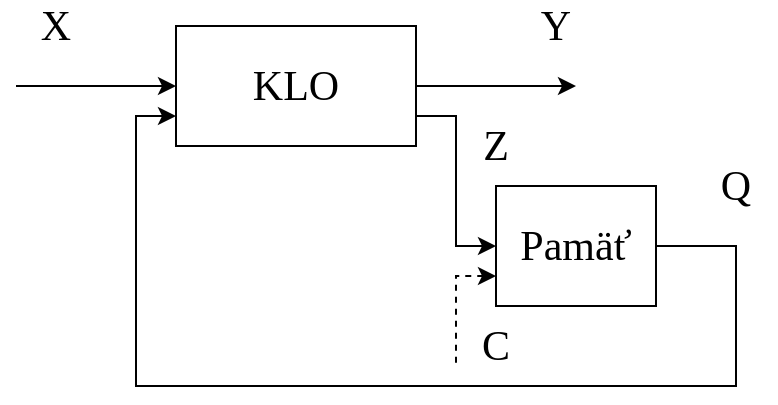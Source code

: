 <mxfile version="12.6.5" type="device" pages="7"><diagram id="avlh_iBbe1N00wVyWsFE" name="KLO"><mxGraphModel dx="782" dy="1176" grid="1" gridSize="10" guides="1" tooltips="1" connect="1" arrows="1" fold="1" page="1" pageScale="1" pageWidth="1654" pageHeight="1169" math="0" shadow="0"><root><mxCell id="0"/><mxCell id="1" parent="0"/><mxCell id="Y_H_CMy_U-oZpXpEHDcu-2" style="rounded=0;orthogonalLoop=1;jettySize=auto;html=1;exitX=0;exitY=0.5;exitDx=0;exitDy=0;startArrow=classic;startFill=1;endArrow=none;endFill=0;fontFamily=Ubuntu;fontSize=21;" edge="1" parent="1" source="Y_H_CMy_U-oZpXpEHDcu-1"><mxGeometry relative="1" as="geometry"><mxPoint x="120" y="190" as="targetPoint"/></mxGeometry></mxCell><mxCell id="Y_H_CMy_U-oZpXpEHDcu-5" style="edgeStyle=none;rounded=0;orthogonalLoop=1;jettySize=auto;html=1;exitX=1;exitY=0.5;exitDx=0;exitDy=0;startArrow=none;startFill=0;endArrow=classic;endFill=1;fontFamily=Ubuntu;fontSize=21;" edge="1" parent="1" source="Y_H_CMy_U-oZpXpEHDcu-1"><mxGeometry relative="1" as="geometry"><mxPoint x="400" y="190" as="targetPoint"/></mxGeometry></mxCell><mxCell id="Y_H_CMy_U-oZpXpEHDcu-7" style="edgeStyle=orthogonalEdgeStyle;rounded=0;orthogonalLoop=1;jettySize=auto;html=1;exitX=0;exitY=0.75;exitDx=0;exitDy=0;startArrow=classic;startFill=1;endArrow=none;endFill=0;entryX=1;entryY=0.5;entryDx=0;entryDy=0;fontFamily=Ubuntu;fontSize=21;" edge="1" parent="1" source="Y_H_CMy_U-oZpXpEHDcu-1" target="Y_H_CMy_U-oZpXpEHDcu-8"><mxGeometry relative="1" as="geometry"><mxPoint x="480" y="340" as="targetPoint"/><Array as="points"><mxPoint x="180" y="205"/><mxPoint x="180" y="340"/><mxPoint x="480" y="340"/><mxPoint x="480" y="270"/></Array></mxGeometry></mxCell><mxCell id="Y_H_CMy_U-oZpXpEHDcu-9" style="edgeStyle=orthogonalEdgeStyle;rounded=0;orthogonalLoop=1;jettySize=auto;html=1;exitX=1;exitY=0.75;exitDx=0;exitDy=0;entryX=0;entryY=0.5;entryDx=0;entryDy=0;startArrow=none;startFill=0;endArrow=classic;endFill=1;fontFamily=Ubuntu;fontSize=21;" edge="1" parent="1" source="Y_H_CMy_U-oZpXpEHDcu-1" target="Y_H_CMy_U-oZpXpEHDcu-8"><mxGeometry relative="1" as="geometry"/></mxCell><mxCell id="Y_H_CMy_U-oZpXpEHDcu-1" value="KLO" style="rounded=0;whiteSpace=wrap;html=1;fontFamily=Ubuntu;fontSize=21;" vertex="1" parent="1"><mxGeometry x="200" y="160" width="120" height="60" as="geometry"/></mxCell><mxCell id="Y_H_CMy_U-oZpXpEHDcu-10" style="edgeStyle=orthogonalEdgeStyle;rounded=0;orthogonalLoop=1;jettySize=auto;html=1;exitX=0;exitY=0.75;exitDx=0;exitDy=0;startArrow=classic;startFill=1;endArrow=none;endFill=0;dashed=1;fontFamily=Ubuntu;fontSize=21;" edge="1" parent="1" source="Y_H_CMy_U-oZpXpEHDcu-8"><mxGeometry relative="1" as="geometry"><mxPoint x="340" y="330" as="targetPoint"/></mxGeometry></mxCell><mxCell id="Y_H_CMy_U-oZpXpEHDcu-8" value="Pamäť" style="rounded=0;whiteSpace=wrap;html=1;fontFamily=Ubuntu;fontSize=21;" vertex="1" parent="1"><mxGeometry x="360" y="240" width="80" height="60" as="geometry"/></mxCell><mxCell id="Y_H_CMy_U-oZpXpEHDcu-11" value="X" style="text;html=1;strokeColor=none;fillColor=none;align=center;verticalAlign=middle;whiteSpace=wrap;rounded=0;fontFamily=Ubuntu;fontSize=21;" vertex="1" parent="1"><mxGeometry x="120" y="150" width="40" height="20" as="geometry"/></mxCell><mxCell id="Y_H_CMy_U-oZpXpEHDcu-12" value="Y" style="text;html=1;strokeColor=none;fillColor=none;align=center;verticalAlign=middle;whiteSpace=wrap;rounded=0;fontFamily=Ubuntu;fontSize=21;" vertex="1" parent="1"><mxGeometry x="370" y="150" width="40" height="20" as="geometry"/></mxCell><mxCell id="Y_H_CMy_U-oZpXpEHDcu-13" value="Z" style="text;html=1;strokeColor=none;fillColor=none;align=center;verticalAlign=middle;whiteSpace=wrap;rounded=0;fontFamily=Ubuntu;fontSize=21;" vertex="1" parent="1"><mxGeometry x="340" y="210" width="40" height="20" as="geometry"/></mxCell><mxCell id="Y_H_CMy_U-oZpXpEHDcu-14" value="Q" style="text;html=1;strokeColor=none;fillColor=none;align=center;verticalAlign=middle;whiteSpace=wrap;rounded=0;fontFamily=Ubuntu;fontSize=21;" vertex="1" parent="1"><mxGeometry x="460" y="230" width="40" height="20" as="geometry"/></mxCell><mxCell id="Y_H_CMy_U-oZpXpEHDcu-15" value="C" style="text;html=1;strokeColor=none;fillColor=none;align=center;verticalAlign=middle;whiteSpace=wrap;rounded=0;fontFamily=Ubuntu;fontSize=21;" vertex="1" parent="1"><mxGeometry x="340" y="310" width="40" height="20" as="geometry"/></mxCell></root></mxGraphModel></diagram><diagram id="jlpdiLe3WbikeC9kJUAV" name="RS"><mxGraphModel dx="1303" dy="1960" grid="1" gridSize="10" guides="1" tooltips="1" connect="1" arrows="1" fold="1" page="1" pageScale="1" pageWidth="1654" pageHeight="1169" background="none" math="0" shadow="0"><root><mxCell id="m7fqpmbPhW9tHIaG3rVd-0"/><mxCell id="m7fqpmbPhW9tHIaG3rVd-1" parent="m7fqpmbPhW9tHIaG3rVd-0"/><mxCell id="kOoI4bbrOWH356WVYuBL-4" style="edgeStyle=orthogonalEdgeStyle;rounded=0;orthogonalLoop=1;jettySize=auto;html=1;exitX=1;exitY=0.25;exitDx=0;exitDy=0;startArrow=none;startFill=0;endArrow=none;endFill=0;fontFamily=Ubuntu;fontSize=21;" edge="1" parent="m7fqpmbPhW9tHIaG3rVd-1" source="m7fqpmbPhW9tHIaG3rVd-2"><mxGeometry relative="1" as="geometry"><mxPoint x="400" y="210" as="targetPoint"/></mxGeometry></mxCell><mxCell id="m7fqpmbPhW9tHIaG3rVd-2" value="" style="rounded=0;whiteSpace=wrap;html=1;fontFamily=Ubuntu;fontSize=28;" vertex="1" parent="m7fqpmbPhW9tHIaG3rVd-1"><mxGeometry x="120" y="160" width="200" height="200" as="geometry"/></mxCell><mxCell id="kOoI4bbrOWH356WVYuBL-3" style="edgeStyle=orthogonalEdgeStyle;rounded=0;orthogonalLoop=1;jettySize=auto;html=1;exitX=0;exitY=0.5;exitDx=0;exitDy=0;startArrow=none;startFill=0;endArrow=none;endFill=0;fontFamily=Ubuntu;fontSize=21;" edge="1" parent="m7fqpmbPhW9tHIaG3rVd-1" source="m7fqpmbPhW9tHIaG3rVd-3"><mxGeometry relative="1" as="geometry"><mxPoint x="80" y="210" as="targetPoint"/><Array as="points"><mxPoint x="110" y="210"/><mxPoint x="110" y="210"/></Array></mxGeometry></mxCell><mxCell id="m7fqpmbPhW9tHIaG3rVd-3" value="R" style="rounded=0;whiteSpace=wrap;html=1;fontFamily=Ubuntu;fontSize=28;" vertex="1" parent="m7fqpmbPhW9tHIaG3rVd-1"><mxGeometry x="120" y="160" width="80" height="100" as="geometry"/></mxCell><mxCell id="kOoI4bbrOWH356WVYuBL-1" style="edgeStyle=orthogonalEdgeStyle;rounded=0;orthogonalLoop=1;jettySize=auto;html=1;exitX=0;exitY=0.5;exitDx=0;exitDy=0;startArrow=none;startFill=0;endArrow=none;endFill=0;fontFamily=Ubuntu;fontSize=21;" edge="1" parent="m7fqpmbPhW9tHIaG3rVd-1" source="m7fqpmbPhW9tHIaG3rVd-4"><mxGeometry relative="1" as="geometry"><mxPoint x="80" y="310" as="targetPoint"/><Array as="points"><mxPoint x="110" y="310"/><mxPoint x="110" y="310"/></Array></mxGeometry></mxCell><mxCell id="m7fqpmbPhW9tHIaG3rVd-4" value="S" style="rounded=0;whiteSpace=wrap;html=1;fontFamily=Ubuntu;fontSize=28;" vertex="1" parent="m7fqpmbPhW9tHIaG3rVd-1"><mxGeometry x="120" y="260" width="80" height="100" as="geometry"/></mxCell><mxCell id="kOoI4bbrOWH356WVYuBL-5" style="edgeStyle=orthogonalEdgeStyle;rounded=0;orthogonalLoop=1;jettySize=auto;html=1;exitX=1;exitY=0.5;exitDx=0;exitDy=0;startArrow=none;startFill=0;endArrow=none;endFill=0;fontFamily=Ubuntu;fontSize=21;" edge="1" parent="m7fqpmbPhW9tHIaG3rVd-1" source="kOoI4bbrOWH356WVYuBL-0"><mxGeometry relative="1" as="geometry"><mxPoint x="400" y="310" as="targetPoint"/></mxGeometry></mxCell><mxCell id="kOoI4bbrOWH356WVYuBL-0" value="" style="ellipse;whiteSpace=wrap;html=1;aspect=fixed;fontFamily=Ubuntu;fontSize=21;" vertex="1" parent="m7fqpmbPhW9tHIaG3rVd-1"><mxGeometry x="320" y="305" width="10" height="10" as="geometry"/></mxCell><mxCell id="kOoI4bbrOWH356WVYuBL-6" value="Q" style="text;html=1;strokeColor=none;fillColor=none;align=center;verticalAlign=middle;whiteSpace=wrap;rounded=0;fontFamily=Ubuntu;fontSize=21;" vertex="1" parent="m7fqpmbPhW9tHIaG3rVd-1"><mxGeometry x="400" y="180" width="40" height="20" as="geometry"/></mxCell><mxCell id="kOoI4bbrOWH356WVYuBL-8" value="Q" style="text;html=1;strokeColor=none;fillColor=none;align=center;verticalAlign=middle;whiteSpace=wrap;rounded=0;fontFamily=Ubuntu;fontSize=21;" vertex="1" parent="m7fqpmbPhW9tHIaG3rVd-1"><mxGeometry x="400" y="285" width="40" height="20" as="geometry"/></mxCell><mxCell id="kOoI4bbrOWH356WVYuBL-9" value="__" style="text;html=1;strokeColor=none;fillColor=none;align=center;verticalAlign=middle;whiteSpace=wrap;rounded=0;fontFamily=Ubuntu;fontSize=21;" vertex="1" parent="m7fqpmbPhW9tHIaG3rVd-1"><mxGeometry x="400" y="260" width="40" height="20" as="geometry"/></mxCell></root></mxGraphModel></diagram><diagram id="ozfpkTMl6Yhq-loHp0OC" name="RSPO"><mxGraphModel dx="1303" dy="1960" grid="1" gridSize="10" guides="1" tooltips="1" connect="1" arrows="1" fold="1" page="1" pageScale="1" pageWidth="1654" pageHeight="1169" math="0" shadow="0"><root><mxCell id="-O1a1lvlVTaO7gv_-Hij-0"/><mxCell id="-O1a1lvlVTaO7gv_-Hij-1" parent="-O1a1lvlVTaO7gv_-Hij-0"/><mxCell id="WqdJ8QsW-xws1GEcva3Q-0" style="edgeStyle=orthogonalEdgeStyle;rounded=0;orthogonalLoop=1;jettySize=auto;html=1;exitX=0;exitY=0.5;exitDx=0;exitDy=0;startArrow=none;startFill=0;endArrow=none;endFill=0;fontFamily=Ubuntu;fontSize=21;" edge="1" source="WqdJ8QsW-xws1GEcva3Q-6" parent="-O1a1lvlVTaO7gv_-Hij-1"><mxGeometry relative="1" as="geometry"><mxPoint x="230" y="120" as="targetPoint"/><Array as="points"><mxPoint x="280" y="120"/></Array></mxGeometry></mxCell><mxCell id="WqdJ8QsW-xws1GEcva3Q-1" style="edgeStyle=orthogonalEdgeStyle;rounded=0;orthogonalLoop=1;jettySize=auto;html=1;exitX=0;exitY=0.75;exitDx=0;exitDy=0;startArrow=none;startFill=0;endArrow=none;endFill=0;fontFamily=Ubuntu;fontSize=21;" edge="1" source="WqdJ8QsW-xws1GEcva3Q-2" parent="-O1a1lvlVTaO7gv_-Hij-1"><mxGeometry relative="1" as="geometry"><mxPoint x="280" y="120" as="targetPoint"/></mxGeometry></mxCell><mxCell id="WqdJ8QsW-xws1GEcva3Q-2" value="&amp;amp;" style="rounded=0;whiteSpace=wrap;html=1;fontFamily=Ubuntu;fontSize=21;" vertex="1" parent="-O1a1lvlVTaO7gv_-Hij-1"><mxGeometry x="310" y="90" width="60" height="60" as="geometry"/></mxCell><mxCell id="WqdJ8QsW-xws1GEcva3Q-3" style="edgeStyle=orthogonalEdgeStyle;rounded=0;orthogonalLoop=1;jettySize=auto;html=1;exitX=0;exitY=0.5;exitDx=0;exitDy=0;startArrow=none;startFill=0;endArrow=none;endFill=0;fontFamily=Ubuntu;fontSize=21;" edge="1" source="WqdJ8QsW-xws1GEcva3Q-5" parent="-O1a1lvlVTaO7gv_-Hij-1"><mxGeometry relative="1" as="geometry"><mxPoint x="230" y="260" as="targetPoint"/></mxGeometry></mxCell><mxCell id="WqdJ8QsW-xws1GEcva3Q-4" style="edgeStyle=orthogonalEdgeStyle;rounded=0;orthogonalLoop=1;jettySize=auto;html=1;exitX=0;exitY=0.75;exitDx=0;exitDy=0;startArrow=none;startFill=0;endArrow=none;endFill=0;fontFamily=Ubuntu;fontSize=21;" edge="1" source="WqdJ8QsW-xws1GEcva3Q-10" parent="-O1a1lvlVTaO7gv_-Hij-1"><mxGeometry relative="1" as="geometry"><mxPoint x="280" y="260" as="targetPoint"/></mxGeometry></mxCell><mxCell id="WqdJ8QsW-xws1GEcva3Q-5" value="&amp;amp;" style="rounded=0;whiteSpace=wrap;html=1;fontFamily=Ubuntu;fontSize=21;" vertex="1" parent="-O1a1lvlVTaO7gv_-Hij-1"><mxGeometry x="310" y="230" width="60" height="60" as="geometry"/></mxCell><mxCell id="WqdJ8QsW-xws1GEcva3Q-6" value="" style="ellipse;whiteSpace=wrap;html=1;aspect=fixed;fontFamily=Ubuntu;fontSize=21;labelBackgroundColor=#ffffff;labelBorderColor=none;fillColor=#FFFFFF;" vertex="1" parent="-O1a1lvlVTaO7gv_-Hij-1"><mxGeometry x="275" y="115" width="10" height="10" as="geometry"/></mxCell><mxCell id="WqdJ8QsW-xws1GEcva3Q-7" style="edgeStyle=orthogonalEdgeStyle;rounded=0;orthogonalLoop=1;jettySize=auto;html=1;exitX=0;exitY=0.5;exitDx=0;exitDy=0;startArrow=none;startFill=0;endArrow=none;endFill=0;fontFamily=Ubuntu;fontSize=21;" edge="1" source="WqdJ8QsW-xws1GEcva3Q-2" target="WqdJ8QsW-xws1GEcva3Q-6" parent="-O1a1lvlVTaO7gv_-Hij-1"><mxGeometry relative="1" as="geometry"><mxPoint x="230" y="120" as="targetPoint"/><mxPoint x="310" y="120" as="sourcePoint"/></mxGeometry></mxCell><mxCell id="WqdJ8QsW-xws1GEcva3Q-8" value="" style="ellipse;whiteSpace=wrap;html=1;aspect=fixed;fontFamily=Ubuntu;fontSize=21;" vertex="1" parent="-O1a1lvlVTaO7gv_-Hij-1"><mxGeometry x="370" y="255" width="10" height="10" as="geometry"/></mxCell><mxCell id="WqdJ8QsW-xws1GEcva3Q-9" value="" style="ellipse;whiteSpace=wrap;html=1;aspect=fixed;fontFamily=Ubuntu;fontSize=21;" vertex="1" parent="-O1a1lvlVTaO7gv_-Hij-1"><mxGeometry x="370" y="115" width="10" height="10" as="geometry"/></mxCell><mxCell id="WqdJ8QsW-xws1GEcva3Q-10" value="" style="ellipse;whiteSpace=wrap;html=1;aspect=fixed;fontFamily=Ubuntu;fontSize=21;labelBackgroundColor=#ffffff;labelBorderColor=none;fillColor=#FFFFFF;" vertex="1" parent="-O1a1lvlVTaO7gv_-Hij-1"><mxGeometry x="275" y="255" width="10" height="10" as="geometry"/></mxCell><mxCell id="WqdJ8QsW-xws1GEcva3Q-11" style="edgeStyle=orthogonalEdgeStyle;rounded=0;orthogonalLoop=1;jettySize=auto;html=1;exitX=0;exitY=0.75;exitDx=0;exitDy=0;startArrow=none;startFill=0;endArrow=none;endFill=0;fontFamily=Ubuntu;fontSize=21;" edge="1" source="WqdJ8QsW-xws1GEcva3Q-5" target="WqdJ8QsW-xws1GEcva3Q-10" parent="-O1a1lvlVTaO7gv_-Hij-1"><mxGeometry relative="1" as="geometry"><mxPoint x="280" y="260.0" as="targetPoint"/><mxPoint x="310" y="275" as="sourcePoint"/><Array as="points"><mxPoint x="280" y="275"/></Array></mxGeometry></mxCell><mxCell id="WqdJ8QsW-xws1GEcva3Q-12" style="edgeStyle=orthogonalEdgeStyle;rounded=0;orthogonalLoop=1;jettySize=auto;html=1;exitX=0;exitY=0.5;exitDx=0;exitDy=0;entryX=1;entryY=0.5;entryDx=0;entryDy=0;startArrow=none;startFill=0;endArrow=none;endFill=0;fontFamily=Ubuntu;fontSize=21;" edge="1" source="WqdJ8QsW-xws1GEcva3Q-14" target="WqdJ8QsW-xws1GEcva3Q-9" parent="-O1a1lvlVTaO7gv_-Hij-1"><mxGeometry relative="1" as="geometry"/></mxCell><mxCell id="WqdJ8QsW-xws1GEcva3Q-13" style="edgeStyle=orthogonalEdgeStyle;rounded=0;orthogonalLoop=1;jettySize=auto;html=1;exitX=0;exitY=0.75;exitDx=0;exitDy=0;startArrow=none;startFill=0;endArrow=none;endFill=0;fontFamily=Ubuntu;fontSize=21;" edge="1" source="WqdJ8QsW-xws1GEcva3Q-14" parent="-O1a1lvlVTaO7gv_-Hij-1"><mxGeometry relative="1" as="geometry"><mxPoint x="590" y="120" as="targetPoint"/><Array as="points"><mxPoint x="450" y="135"/><mxPoint x="450" y="170"/><mxPoint x="590" y="170"/></Array></mxGeometry></mxCell><mxCell id="WqdJ8QsW-xws1GEcva3Q-14" value="&amp;amp;" style="rounded=0;whiteSpace=wrap;html=1;fontFamily=Ubuntu;fontSize=21;" vertex="1" parent="-O1a1lvlVTaO7gv_-Hij-1"><mxGeometry x="470" y="90" width="60" height="60" as="geometry"/></mxCell><mxCell id="WqdJ8QsW-xws1GEcva3Q-15" style="edgeStyle=orthogonalEdgeStyle;rounded=0;orthogonalLoop=1;jettySize=auto;html=1;exitX=0;exitY=0.5;exitDx=0;exitDy=0;entryX=1;entryY=0.5;entryDx=0;entryDy=0;startArrow=none;startFill=0;endArrow=none;endFill=0;fontFamily=Ubuntu;fontSize=21;" edge="1" source="WqdJ8QsW-xws1GEcva3Q-17" target="WqdJ8QsW-xws1GEcva3Q-8" parent="-O1a1lvlVTaO7gv_-Hij-1"><mxGeometry relative="1" as="geometry"/></mxCell><mxCell id="WqdJ8QsW-xws1GEcva3Q-16" style="edgeStyle=orthogonalEdgeStyle;rounded=0;orthogonalLoop=1;jettySize=auto;html=1;exitX=0;exitY=0.25;exitDx=0;exitDy=0;startArrow=none;startFill=0;endArrow=none;endFill=0;fontFamily=Ubuntu;fontSize=21;" edge="1" source="WqdJ8QsW-xws1GEcva3Q-17" parent="-O1a1lvlVTaO7gv_-Hij-1"><mxGeometry relative="1" as="geometry"><mxPoint x="590" y="260" as="targetPoint"/><Array as="points"><mxPoint x="450" y="245"/><mxPoint x="450" y="210"/><mxPoint x="590" y="210"/></Array></mxGeometry></mxCell><mxCell id="WqdJ8QsW-xws1GEcva3Q-17" value="&amp;amp;" style="rounded=0;whiteSpace=wrap;html=1;fontFamily=Ubuntu;fontSize=21;" vertex="1" parent="-O1a1lvlVTaO7gv_-Hij-1"><mxGeometry x="470" y="230" width="60" height="60" as="geometry"/></mxCell><mxCell id="WqdJ8QsW-xws1GEcva3Q-18" style="edgeStyle=orthogonalEdgeStyle;rounded=0;orthogonalLoop=1;jettySize=auto;html=1;exitX=1;exitY=0.5;exitDx=0;exitDy=0;startArrow=none;startFill=0;endArrow=none;endFill=0;fontFamily=Ubuntu;fontSize=21;" edge="1" source="WqdJ8QsW-xws1GEcva3Q-24" parent="-O1a1lvlVTaO7gv_-Hij-1"><mxGeometry relative="1" as="geometry"><mxPoint x="630" y="120" as="targetPoint"/></mxGeometry></mxCell><mxCell id="WqdJ8QsW-xws1GEcva3Q-19" value="" style="ellipse;whiteSpace=wrap;html=1;aspect=fixed;fontFamily=Ubuntu;fontSize=21;" vertex="1" parent="-O1a1lvlVTaO7gv_-Hij-1"><mxGeometry x="530" y="115" width="10" height="10" as="geometry"/></mxCell><mxCell id="WqdJ8QsW-xws1GEcva3Q-20" style="edgeStyle=orthogonalEdgeStyle;rounded=0;orthogonalLoop=1;jettySize=auto;html=1;exitX=1;exitY=0.5;exitDx=0;exitDy=0;startArrow=none;startFill=0;endArrow=none;endFill=0;fontFamily=Ubuntu;fontSize=21;" edge="1" source="WqdJ8QsW-xws1GEcva3Q-22" parent="-O1a1lvlVTaO7gv_-Hij-1"><mxGeometry relative="1" as="geometry"><mxPoint x="630" y="260" as="targetPoint"/></mxGeometry></mxCell><mxCell id="WqdJ8QsW-xws1GEcva3Q-21" value="" style="ellipse;whiteSpace=wrap;html=1;aspect=fixed;fontFamily=Ubuntu;fontSize=21;" vertex="1" parent="-O1a1lvlVTaO7gv_-Hij-1"><mxGeometry x="530" y="255" width="10" height="10" as="geometry"/></mxCell><mxCell id="WqdJ8QsW-xws1GEcva3Q-22" value="" style="ellipse;whiteSpace=wrap;html=1;aspect=fixed;fontFamily=Ubuntu;fontSize=21;labelBackgroundColor=#ffffff;labelBorderColor=none;fillColor=#FFFFFF;" vertex="1" parent="-O1a1lvlVTaO7gv_-Hij-1"><mxGeometry x="590" y="255" width="10" height="10" as="geometry"/></mxCell><mxCell id="WqdJ8QsW-xws1GEcva3Q-23" style="edgeStyle=orthogonalEdgeStyle;rounded=0;orthogonalLoop=1;jettySize=auto;html=1;exitX=1;exitY=0.5;exitDx=0;exitDy=0;startArrow=none;startFill=0;endArrow=none;endFill=0;fontFamily=Ubuntu;fontSize=21;" edge="1" source="WqdJ8QsW-xws1GEcva3Q-21" target="WqdJ8QsW-xws1GEcva3Q-22" parent="-O1a1lvlVTaO7gv_-Hij-1"><mxGeometry relative="1" as="geometry"><mxPoint x="630" y="260" as="targetPoint"/><mxPoint x="540.0" y="260" as="sourcePoint"/></mxGeometry></mxCell><mxCell id="WqdJ8QsW-xws1GEcva3Q-24" value="" style="ellipse;whiteSpace=wrap;html=1;aspect=fixed;fontFamily=Ubuntu;fontSize=21;labelBackgroundColor=#ffffff;labelBorderColor=none;fillColor=#FFFFFF;" vertex="1" parent="-O1a1lvlVTaO7gv_-Hij-1"><mxGeometry x="590" y="115" width="10" height="10" as="geometry"/></mxCell><mxCell id="WqdJ8QsW-xws1GEcva3Q-25" style="edgeStyle=orthogonalEdgeStyle;rounded=0;orthogonalLoop=1;jettySize=auto;html=1;exitX=1;exitY=0.5;exitDx=0;exitDy=0;startArrow=none;startFill=0;endArrow=none;endFill=0;fontFamily=Ubuntu;fontSize=21;" edge="1" source="WqdJ8QsW-xws1GEcva3Q-19" target="WqdJ8QsW-xws1GEcva3Q-24" parent="-O1a1lvlVTaO7gv_-Hij-1"><mxGeometry relative="1" as="geometry"><mxPoint x="630" y="120" as="targetPoint"/><mxPoint x="540" y="120" as="sourcePoint"/></mxGeometry></mxCell><mxCell id="WqdJ8QsW-xws1GEcva3Q-26" value="S" style="text;html=1;strokeColor=none;fillColor=none;align=center;verticalAlign=middle;whiteSpace=wrap;rounded=0;labelBackgroundColor=none;fontFamily=Ubuntu;fontSize=21;" vertex="1" parent="-O1a1lvlVTaO7gv_-Hij-1"><mxGeometry x="200" y="90" width="40" height="20" as="geometry"/></mxCell><mxCell id="WqdJ8QsW-xws1GEcva3Q-27" value="R" style="text;html=1;strokeColor=none;fillColor=none;align=center;verticalAlign=middle;whiteSpace=wrap;rounded=0;labelBackgroundColor=none;fontFamily=Ubuntu;fontSize=21;" vertex="1" parent="-O1a1lvlVTaO7gv_-Hij-1"><mxGeometry x="200" y="230" width="40" height="20" as="geometry"/></mxCell><mxCell id="WqdJ8QsW-xws1GEcva3Q-28" value="R" style="text;html=1;strokeColor=none;fillColor=none;align=center;verticalAlign=middle;whiteSpace=wrap;rounded=0;labelBackgroundColor=none;fontFamily=Ubuntu;fontSize=21;" vertex="1" parent="-O1a1lvlVTaO7gv_-Hij-1"><mxGeometry x="380" y="230" width="40" height="20" as="geometry"/></mxCell><mxCell id="WqdJ8QsW-xws1GEcva3Q-29" value="S" style="text;html=1;strokeColor=none;fillColor=none;align=center;verticalAlign=middle;whiteSpace=wrap;rounded=0;labelBackgroundColor=none;fontFamily=Ubuntu;fontSize=21;" vertex="1" parent="-O1a1lvlVTaO7gv_-Hij-1"><mxGeometry x="380" y="90" width="40" height="20" as="geometry"/></mxCell><mxCell id="WqdJ8QsW-xws1GEcva3Q-30" value="_" style="text;html=1;strokeColor=none;fillColor=none;align=center;verticalAlign=middle;whiteSpace=wrap;rounded=0;labelBackgroundColor=none;fontFamily=Ubuntu;fontSize=21;" vertex="1" parent="-O1a1lvlVTaO7gv_-Hij-1"><mxGeometry x="380" y="70" width="40" height="20" as="geometry"/></mxCell><mxCell id="WqdJ8QsW-xws1GEcva3Q-31" value="_" style="text;html=1;strokeColor=none;fillColor=none;align=center;verticalAlign=middle;whiteSpace=wrap;rounded=0;labelBackgroundColor=none;fontFamily=Ubuntu;fontSize=21;" vertex="1" parent="-O1a1lvlVTaO7gv_-Hij-1"><mxGeometry x="380" y="210" width="40" height="20" as="geometry"/></mxCell><mxCell id="WqdJ8QsW-xws1GEcva3Q-32" value="Q" style="text;html=1;strokeColor=none;fillColor=none;align=center;verticalAlign=middle;whiteSpace=wrap;rounded=0;labelBackgroundColor=none;fontFamily=Ubuntu;fontSize=21;" vertex="1" parent="-O1a1lvlVTaO7gv_-Hij-1"><mxGeometry x="610" y="230" width="40" height="20" as="geometry"/></mxCell><mxCell id="WqdJ8QsW-xws1GEcva3Q-33" value="Q" style="text;html=1;strokeColor=none;fillColor=none;align=center;verticalAlign=middle;whiteSpace=wrap;rounded=0;labelBackgroundColor=none;fontFamily=Ubuntu;fontSize=21;" vertex="1" parent="-O1a1lvlVTaO7gv_-Hij-1"><mxGeometry x="610" y="90" width="40" height="20" as="geometry"/></mxCell><mxCell id="WqdJ8QsW-xws1GEcva3Q-34" value="_" style="text;html=1;strokeColor=none;fillColor=none;align=center;verticalAlign=middle;whiteSpace=wrap;rounded=0;labelBackgroundColor=none;fontFamily=Ubuntu;fontSize=21;" vertex="1" parent="-O1a1lvlVTaO7gv_-Hij-1"><mxGeometry x="610" y="210" width="40" height="20" as="geometry"/></mxCell><mxCell id="WqdJ8QsW-xws1GEcva3Q-35" value="" style="ellipse;whiteSpace=wrap;html=1;aspect=fixed;fontFamily=Ubuntu;fontSize=21;" vertex="1" parent="-O1a1lvlVTaO7gv_-Hij-1"><mxGeometry x="370" y="525" width="10" height="10" as="geometry"/></mxCell><mxCell id="WqdJ8QsW-xws1GEcva3Q-36" value="" style="ellipse;whiteSpace=wrap;html=1;aspect=fixed;fontFamily=Ubuntu;fontSize=21;" vertex="1" parent="-O1a1lvlVTaO7gv_-Hij-1"><mxGeometry x="370" y="385" width="10" height="10" as="geometry"/></mxCell><mxCell id="WqdJ8QsW-xws1GEcva3Q-37" style="edgeStyle=orthogonalEdgeStyle;rounded=0;orthogonalLoop=1;jettySize=auto;html=1;exitX=0;exitY=0.5;exitDx=0;exitDy=0;entryX=1;entryY=0.5;entryDx=0;entryDy=0;startArrow=none;startFill=0;endArrow=none;endFill=0;fontFamily=Ubuntu;fontSize=21;" edge="1" source="WqdJ8QsW-xws1GEcva3Q-39" target="WqdJ8QsW-xws1GEcva3Q-36" parent="-O1a1lvlVTaO7gv_-Hij-1"><mxGeometry relative="1" as="geometry"/></mxCell><mxCell id="WqdJ8QsW-xws1GEcva3Q-38" style="edgeStyle=orthogonalEdgeStyle;rounded=0;orthogonalLoop=1;jettySize=auto;html=1;exitX=0;exitY=0.75;exitDx=0;exitDy=0;startArrow=none;startFill=0;endArrow=none;endFill=0;fontFamily=Ubuntu;fontSize=21;" edge="1" source="WqdJ8QsW-xws1GEcva3Q-39" parent="-O1a1lvlVTaO7gv_-Hij-1"><mxGeometry relative="1" as="geometry"><mxPoint x="590" y="390" as="targetPoint"/><Array as="points"><mxPoint x="450" y="405"/><mxPoint x="450" y="440"/><mxPoint x="590" y="440"/></Array></mxGeometry></mxCell><mxCell id="WqdJ8QsW-xws1GEcva3Q-39" value="1" style="rounded=0;whiteSpace=wrap;html=1;fontFamily=Ubuntu;fontSize=21;" vertex="1" parent="-O1a1lvlVTaO7gv_-Hij-1"><mxGeometry x="470" y="360" width="60" height="60" as="geometry"/></mxCell><mxCell id="WqdJ8QsW-xws1GEcva3Q-40" style="edgeStyle=orthogonalEdgeStyle;rounded=0;orthogonalLoop=1;jettySize=auto;html=1;exitX=0;exitY=0.5;exitDx=0;exitDy=0;entryX=1;entryY=0.5;entryDx=0;entryDy=0;startArrow=none;startFill=0;endArrow=none;endFill=0;fontFamily=Ubuntu;fontSize=21;" edge="1" source="WqdJ8QsW-xws1GEcva3Q-42" target="WqdJ8QsW-xws1GEcva3Q-35" parent="-O1a1lvlVTaO7gv_-Hij-1"><mxGeometry relative="1" as="geometry"/></mxCell><mxCell id="WqdJ8QsW-xws1GEcva3Q-41" style="edgeStyle=orthogonalEdgeStyle;rounded=0;orthogonalLoop=1;jettySize=auto;html=1;exitX=0;exitY=0.25;exitDx=0;exitDy=0;startArrow=none;startFill=0;endArrow=none;endFill=0;fontFamily=Ubuntu;fontSize=21;" edge="1" source="WqdJ8QsW-xws1GEcva3Q-42" parent="-O1a1lvlVTaO7gv_-Hij-1"><mxGeometry relative="1" as="geometry"><mxPoint x="590" y="530" as="targetPoint"/><Array as="points"><mxPoint x="450" y="515"/><mxPoint x="450" y="480"/><mxPoint x="590" y="480"/></Array></mxGeometry></mxCell><mxCell id="WqdJ8QsW-xws1GEcva3Q-42" value="1" style="rounded=0;whiteSpace=wrap;html=1;fontFamily=Ubuntu;fontSize=21;" vertex="1" parent="-O1a1lvlVTaO7gv_-Hij-1"><mxGeometry x="470" y="500" width="60" height="60" as="geometry"/></mxCell><mxCell id="WqdJ8QsW-xws1GEcva3Q-43" style="edgeStyle=orthogonalEdgeStyle;rounded=0;orthogonalLoop=1;jettySize=auto;html=1;exitX=1;exitY=0.5;exitDx=0;exitDy=0;startArrow=none;startFill=0;endArrow=none;endFill=0;fontFamily=Ubuntu;fontSize=21;" edge="1" source="WqdJ8QsW-xws1GEcva3Q-49" parent="-O1a1lvlVTaO7gv_-Hij-1"><mxGeometry relative="1" as="geometry"><mxPoint x="630" y="390" as="targetPoint"/></mxGeometry></mxCell><mxCell id="WqdJ8QsW-xws1GEcva3Q-44" value="" style="ellipse;whiteSpace=wrap;html=1;aspect=fixed;fontFamily=Ubuntu;fontSize=21;" vertex="1" parent="-O1a1lvlVTaO7gv_-Hij-1"><mxGeometry x="530" y="385" width="10" height="10" as="geometry"/></mxCell><mxCell id="WqdJ8QsW-xws1GEcva3Q-45" style="edgeStyle=orthogonalEdgeStyle;rounded=0;orthogonalLoop=1;jettySize=auto;html=1;exitX=1;exitY=0.5;exitDx=0;exitDy=0;startArrow=none;startFill=0;endArrow=none;endFill=0;fontFamily=Ubuntu;fontSize=21;" edge="1" source="WqdJ8QsW-xws1GEcva3Q-47" parent="-O1a1lvlVTaO7gv_-Hij-1"><mxGeometry relative="1" as="geometry"><mxPoint x="630" y="530" as="targetPoint"/></mxGeometry></mxCell><mxCell id="WqdJ8QsW-xws1GEcva3Q-46" value="" style="ellipse;whiteSpace=wrap;html=1;aspect=fixed;fontFamily=Ubuntu;fontSize=21;" vertex="1" parent="-O1a1lvlVTaO7gv_-Hij-1"><mxGeometry x="530" y="525" width="10" height="10" as="geometry"/></mxCell><mxCell id="WqdJ8QsW-xws1GEcva3Q-47" value="" style="ellipse;whiteSpace=wrap;html=1;aspect=fixed;fontFamily=Ubuntu;fontSize=21;labelBackgroundColor=#ffffff;labelBorderColor=none;fillColor=#FFFFFF;" vertex="1" parent="-O1a1lvlVTaO7gv_-Hij-1"><mxGeometry x="590" y="525" width="10" height="10" as="geometry"/></mxCell><mxCell id="WqdJ8QsW-xws1GEcva3Q-48" style="edgeStyle=orthogonalEdgeStyle;rounded=0;orthogonalLoop=1;jettySize=auto;html=1;exitX=1;exitY=0.5;exitDx=0;exitDy=0;startArrow=none;startFill=0;endArrow=none;endFill=0;fontFamily=Ubuntu;fontSize=21;" edge="1" source="WqdJ8QsW-xws1GEcva3Q-46" target="WqdJ8QsW-xws1GEcva3Q-47" parent="-O1a1lvlVTaO7gv_-Hij-1"><mxGeometry relative="1" as="geometry"><mxPoint x="630" y="530" as="targetPoint"/><mxPoint x="540.0" y="530" as="sourcePoint"/></mxGeometry></mxCell><mxCell id="WqdJ8QsW-xws1GEcva3Q-49" value="" style="ellipse;whiteSpace=wrap;html=1;aspect=fixed;fontFamily=Ubuntu;fontSize=21;labelBackgroundColor=#ffffff;labelBorderColor=none;fillColor=#FFFFFF;" vertex="1" parent="-O1a1lvlVTaO7gv_-Hij-1"><mxGeometry x="590" y="385" width="10" height="10" as="geometry"/></mxCell><mxCell id="WqdJ8QsW-xws1GEcva3Q-50" style="edgeStyle=orthogonalEdgeStyle;rounded=0;orthogonalLoop=1;jettySize=auto;html=1;exitX=1;exitY=0.5;exitDx=0;exitDy=0;startArrow=none;startFill=0;endArrow=none;endFill=0;fontFamily=Ubuntu;fontSize=21;" edge="1" source="WqdJ8QsW-xws1GEcva3Q-44" target="WqdJ8QsW-xws1GEcva3Q-49" parent="-O1a1lvlVTaO7gv_-Hij-1"><mxGeometry relative="1" as="geometry"><mxPoint x="630" y="390" as="targetPoint"/><mxPoint x="540" y="390" as="sourcePoint"/></mxGeometry></mxCell><mxCell id="WqdJ8QsW-xws1GEcva3Q-51" value="R" style="text;html=1;strokeColor=none;fillColor=none;align=center;verticalAlign=middle;whiteSpace=wrap;rounded=0;labelBackgroundColor=none;fontFamily=Ubuntu;fontSize=21;" vertex="1" parent="-O1a1lvlVTaO7gv_-Hij-1"><mxGeometry x="380" y="500" width="40" height="20" as="geometry"/></mxCell><mxCell id="WqdJ8QsW-xws1GEcva3Q-52" value="S" style="text;html=1;strokeColor=none;fillColor=none;align=center;verticalAlign=middle;whiteSpace=wrap;rounded=0;labelBackgroundColor=none;fontFamily=Ubuntu;fontSize=21;" vertex="1" parent="-O1a1lvlVTaO7gv_-Hij-1"><mxGeometry x="380" y="360" width="40" height="20" as="geometry"/></mxCell><mxCell id="WqdJ8QsW-xws1GEcva3Q-53" value="Q" style="text;html=1;strokeColor=none;fillColor=none;align=center;verticalAlign=middle;whiteSpace=wrap;rounded=0;labelBackgroundColor=none;fontFamily=Ubuntu;fontSize=21;" vertex="1" parent="-O1a1lvlVTaO7gv_-Hij-1"><mxGeometry x="610" y="500" width="40" height="20" as="geometry"/></mxCell><mxCell id="WqdJ8QsW-xws1GEcva3Q-54" value="Q" style="text;html=1;strokeColor=none;fillColor=none;align=center;verticalAlign=middle;whiteSpace=wrap;rounded=0;labelBackgroundColor=none;fontFamily=Ubuntu;fontSize=21;" vertex="1" parent="-O1a1lvlVTaO7gv_-Hij-1"><mxGeometry x="610" y="360" width="40" height="20" as="geometry"/></mxCell><mxCell id="WqdJ8QsW-xws1GEcva3Q-55" value="_" style="text;html=1;strokeColor=none;fillColor=none;align=center;verticalAlign=middle;whiteSpace=wrap;rounded=0;labelBackgroundColor=none;fontFamily=Ubuntu;fontSize=21;" vertex="1" parent="-O1a1lvlVTaO7gv_-Hij-1"><mxGeometry x="610" y="480" width="40" height="20" as="geometry"/></mxCell><mxCell id="WqdJ8QsW-xws1GEcva3Q-56" value="logická sieť RS PO realizovaná NAND" style="text;html=1;strokeColor=none;fillColor=none;align=center;verticalAlign=middle;whiteSpace=wrap;rounded=0;labelBackgroundColor=none;fontFamily=Ubuntu;fontSize=21;" vertex="1" parent="-O1a1lvlVTaO7gv_-Hij-1"><mxGeometry x="210" y="40" width="420" height="20" as="geometry"/></mxCell><mxCell id="WqdJ8QsW-xws1GEcva3Q-57" value="logická sieť RS PO realizovaná NOR" style="text;html=1;strokeColor=none;fillColor=none;align=center;verticalAlign=middle;whiteSpace=wrap;rounded=0;labelBackgroundColor=none;fontFamily=Ubuntu;fontSize=21;" vertex="1" parent="-O1a1lvlVTaO7gv_-Hij-1"><mxGeometry x="210" y="320" width="420" height="20" as="geometry"/></mxCell><mxCell id="WqdJ8QsW-xws1GEcva3Q-58" style="edgeStyle=orthogonalEdgeStyle;curved=1;rounded=0;orthogonalLoop=1;jettySize=auto;html=1;exitX=0;exitY=0;exitDx=0;exitDy=0;entryX=0;entryY=0;entryDx=0;entryDy=0;startArrow=none;startFill=0;endArrow=classic;endFill=1;fontFamily=Ubuntu;fontSize=21;" edge="1" source="WqdJ8QsW-xws1GEcva3Q-59" target="WqdJ8QsW-xws1GEcva3Q-61" parent="-O1a1lvlVTaO7gv_-Hij-1"><mxGeometry relative="1" as="geometry"><Array as="points"><mxPoint x="372" y="702"/></Array></mxGeometry></mxCell><mxCell id="WqdJ8QsW-xws1GEcva3Q-59" value="1" style="ellipse;whiteSpace=wrap;html=1;aspect=fixed;fontFamily=Ubuntu;fontSize=21;" vertex="1" parent="-O1a1lvlVTaO7gv_-Hij-1"><mxGeometry x="360" y="890" width="80" height="80" as="geometry"/></mxCell><mxCell id="WqdJ8QsW-xws1GEcva3Q-60" style="edgeStyle=orthogonalEdgeStyle;curved=1;rounded=0;orthogonalLoop=1;jettySize=auto;html=1;exitX=1;exitY=1;exitDx=0;exitDy=0;entryX=0.933;entryY=0.865;entryDx=0;entryDy=0;entryPerimeter=0;startArrow=none;startFill=0;endArrow=classic;endFill=1;fontFamily=Ubuntu;fontSize=21;" edge="1" source="WqdJ8QsW-xws1GEcva3Q-61" target="WqdJ8QsW-xws1GEcva3Q-59" parent="-O1a1lvlVTaO7gv_-Hij-1"><mxGeometry relative="1" as="geometry"><Array as="points"><mxPoint x="578" y="959"/></Array></mxGeometry></mxCell><mxCell id="WqdJ8QsW-xws1GEcva3Q-61" value="0" style="ellipse;whiteSpace=wrap;html=1;aspect=fixed;fontFamily=Ubuntu;fontSize=21;" vertex="1" parent="-O1a1lvlVTaO7gv_-Hij-1"><mxGeometry x="510" y="690" width="80" height="80" as="geometry"/></mxCell><mxCell id="WqdJ8QsW-xws1GEcva3Q-62" style="edgeStyle=orthogonalEdgeStyle;rounded=0;orthogonalLoop=1;jettySize=auto;html=1;exitX=0;exitY=0.5;exitDx=0;exitDy=0;entryX=0.5;entryY=1;entryDx=0;entryDy=0;startArrow=none;startFill=0;endArrow=classic;endFill=1;fontFamily=Ubuntu;fontSize=21;curved=1;" edge="1" source="WqdJ8QsW-xws1GEcva3Q-59" target="WqdJ8QsW-xws1GEcva3Q-59" parent="-O1a1lvlVTaO7gv_-Hij-1"><mxGeometry relative="1" as="geometry"/></mxCell><mxCell id="WqdJ8QsW-xws1GEcva3Q-63" style="edgeStyle=orthogonalEdgeStyle;curved=1;rounded=0;orthogonalLoop=1;jettySize=auto;html=1;exitX=0.5;exitY=0;exitDx=0;exitDy=0;entryX=1;entryY=0.5;entryDx=0;entryDy=0;startArrow=none;startFill=0;endArrow=classic;endFill=1;fontFamily=Ubuntu;fontSize=21;" edge="1" source="WqdJ8QsW-xws1GEcva3Q-61" target="WqdJ8QsW-xws1GEcva3Q-61" parent="-O1a1lvlVTaO7gv_-Hij-1"><mxGeometry relative="1" as="geometry"/></mxCell><mxCell id="WqdJ8QsW-xws1GEcva3Q-64" value="RS&lt;br&gt;00&lt;br&gt;01" style="text;html=1;strokeColor=none;fillColor=none;align=center;verticalAlign=middle;whiteSpace=wrap;rounded=0;labelBackgroundColor=none;fontFamily=Ubuntu;fontSize=21;" vertex="1" parent="-O1a1lvlVTaO7gv_-Hij-1"><mxGeometry x="610" y="670" width="60" height="70" as="geometry"/></mxCell><mxCell id="WqdJ8QsW-xws1GEcva3Q-65" value="RS&lt;br&gt;10" style="text;html=1;strokeColor=none;fillColor=none;align=center;verticalAlign=middle;whiteSpace=wrap;rounded=0;labelBackgroundColor=none;fontFamily=Ubuntu;fontSize=21;" vertex="1" parent="-O1a1lvlVTaO7gv_-Hij-1"><mxGeometry x="580" y="850" width="60" height="70" as="geometry"/></mxCell><mxCell id="WqdJ8QsW-xws1GEcva3Q-66" value="RS&lt;br&gt;00&lt;br&gt;10" style="text;html=1;strokeColor=none;fillColor=none;align=center;verticalAlign=middle;whiteSpace=wrap;rounded=0;labelBackgroundColor=none;fontFamily=Ubuntu;fontSize=21;" vertex="1" parent="-O1a1lvlVTaO7gv_-Hij-1"><mxGeometry x="275" y="900" width="60" height="70" as="geometry"/></mxCell><mxCell id="WqdJ8QsW-xws1GEcva3Q-67" value="RS&lt;br&gt;01" style="text;html=1;strokeColor=none;fillColor=none;align=center;verticalAlign=middle;whiteSpace=wrap;rounded=0;labelBackgroundColor=none;fontFamily=Ubuntu;fontSize=21;" vertex="1" parent="-O1a1lvlVTaO7gv_-Hij-1"><mxGeometry x="370" y="650" width="60" height="70" as="geometry"/></mxCell><mxCell id="WqdJ8QsW-xws1GEcva3Q-68" value="Určuje vstupy SR pri prechode&lt;br&gt;1 -&amp;gt; 0&lt;br&gt;0 -&amp;gt; 1&lt;br&gt;1 -&amp;gt; 1&lt;br&gt;0 -&amp;gt; 0" style="text;html=1;strokeColor=none;fillColor=none;align=center;verticalAlign=middle;whiteSpace=wrap;rounded=0;labelBackgroundColor=none;fontFamily=Ubuntu;fontSize=21;" vertex="1" parent="-O1a1lvlVTaO7gv_-Hij-1"><mxGeometry x="730" y="700" width="190" height="190" as="geometry"/></mxCell><mxCell id="WqdJ8QsW-xws1GEcva3Q-69" value="Graf prechodov" style="text;html=1;strokeColor=none;fillColor=none;align=center;verticalAlign=middle;whiteSpace=wrap;rounded=0;labelBackgroundColor=none;fontFamily=Ubuntu;fontSize=21;" vertex="1" parent="-O1a1lvlVTaO7gv_-Hij-1"><mxGeometry x="390" y="620" width="220" height="20" as="geometry"/></mxCell><mxCell id="WqdJ8QsW-xws1GEcva3Q-70" value="Vidíme to v úplnej pravdivostnej tabulke Qn -&amp;gt; Qn+1" style="text;html=1;strokeColor=none;fillColor=none;align=center;verticalAlign=middle;whiteSpace=wrap;rounded=0;labelBackgroundColor=none;fontFamily=Ubuntu;fontSize=21;" vertex="1" parent="-O1a1lvlVTaO7gv_-Hij-1"><mxGeometry x="670" y="890" width="200" height="160" as="geometry"/></mxCell></root></mxGraphModel></diagram><diagram id="fi349xKVrQIdHzTfyHir" name="D PO"><mxGraphModel dx="1303" dy="1960" grid="1" gridSize="10" guides="1" tooltips="1" connect="1" arrows="1" fold="1" page="1" pageScale="1" pageWidth="1654" pageHeight="1169" math="0" shadow="0"><root><mxCell id="9Y0oqZeKftGfXo8tzQ6M-0"/><mxCell id="9Y0oqZeKftGfXo8tzQ6M-1" parent="9Y0oqZeKftGfXo8tzQ6M-0"/><mxCell id="9AkzzM_ECrqADmE6nd9R-0" style="edgeStyle=orthogonalEdgeStyle;rounded=0;orthogonalLoop=1;jettySize=auto;html=1;exitX=0;exitY=0.5;exitDx=0;exitDy=0;startArrow=none;startFill=0;endArrow=none;endFill=0;fontFamily=Ubuntu;fontSize=21;" edge="1" source="9AkzzM_ECrqADmE6nd9R-6" parent="9Y0oqZeKftGfXo8tzQ6M-1"><mxGeometry relative="1" as="geometry"><mxPoint x="200" y="290" as="targetPoint"/><Array as="points"><mxPoint x="330" y="290"/></Array></mxGeometry></mxCell><mxCell id="9AkzzM_ECrqADmE6nd9R-1" style="edgeStyle=orthogonalEdgeStyle;rounded=0;orthogonalLoop=1;jettySize=auto;html=1;exitX=0;exitY=0.75;exitDx=0;exitDy=0;startArrow=none;startFill=0;endArrow=none;endFill=0;fontFamily=Ubuntu;fontSize=21;" edge="1" source="9AkzzM_ECrqADmE6nd9R-10" parent="9Y0oqZeKftGfXo8tzQ6M-1"><mxGeometry relative="1" as="geometry"><mxPoint x="330" y="490" as="targetPoint"/></mxGeometry></mxCell><mxCell id="9AkzzM_ECrqADmE6nd9R-2" value="&amp;amp;" style="rounded=0;whiteSpace=wrap;html=1;fontFamily=Ubuntu;fontSize=21;" vertex="1" parent="9Y0oqZeKftGfXo8tzQ6M-1"><mxGeometry x="360" y="260" width="60" height="60" as="geometry"/></mxCell><mxCell id="9AkzzM_ECrqADmE6nd9R-3" style="edgeStyle=orthogonalEdgeStyle;rounded=0;orthogonalLoop=1;jettySize=auto;html=1;exitX=0;exitY=0.5;exitDx=0;exitDy=0;startArrow=none;startFill=0;endArrow=none;endFill=0;fontFamily=Ubuntu;fontSize=21;" edge="1" source="9AkzzM_ECrqADmE6nd9R-5" parent="9Y0oqZeKftGfXo8tzQ6M-1"><mxGeometry relative="1" as="geometry"><mxPoint x="280" y="430" as="targetPoint"/></mxGeometry></mxCell><mxCell id="9AkzzM_ECrqADmE6nd9R-4" style="edgeStyle=orthogonalEdgeStyle;rounded=0;orthogonalLoop=1;jettySize=auto;html=1;exitX=0;exitY=0.75;exitDx=0;exitDy=0;startArrow=none;startFill=0;endArrow=none;endFill=0;fontFamily=Ubuntu;fontSize=21;" edge="1" source="9AkzzM_ECrqADmE6nd9R-10" parent="9Y0oqZeKftGfXo8tzQ6M-1"><mxGeometry relative="1" as="geometry"><mxPoint x="330" y="430" as="targetPoint"/></mxGeometry></mxCell><mxCell id="9AkzzM_ECrqADmE6nd9R-5" value="&amp;amp;" style="rounded=0;whiteSpace=wrap;html=1;fontFamily=Ubuntu;fontSize=21;" vertex="1" parent="9Y0oqZeKftGfXo8tzQ6M-1"><mxGeometry x="360" y="400" width="60" height="60" as="geometry"/></mxCell><mxCell id="9AkzzM_ECrqADmE6nd9R-6" value="" style="ellipse;whiteSpace=wrap;html=1;aspect=fixed;fontFamily=Ubuntu;fontSize=21;labelBackgroundColor=#ffffff;labelBorderColor=none;fillColor=#FFFFFF;" vertex="1" parent="9Y0oqZeKftGfXo8tzQ6M-1"><mxGeometry x="230" y="285" width="10" height="10" as="geometry"/></mxCell><mxCell id="9AkzzM_ECrqADmE6nd9R-7" style="edgeStyle=orthogonalEdgeStyle;rounded=0;orthogonalLoop=1;jettySize=auto;html=1;exitX=0;exitY=0.5;exitDx=0;exitDy=0;startArrow=none;startFill=0;endArrow=none;endFill=0;fontFamily=Ubuntu;fontSize=21;" edge="1" source="9AkzzM_ECrqADmE6nd9R-2" target="9AkzzM_ECrqADmE6nd9R-6" parent="9Y0oqZeKftGfXo8tzQ6M-1"><mxGeometry relative="1" as="geometry"><mxPoint x="280" y="290" as="targetPoint"/><mxPoint x="360" y="290" as="sourcePoint"/></mxGeometry></mxCell><mxCell id="9AkzzM_ECrqADmE6nd9R-8" value="" style="ellipse;whiteSpace=wrap;html=1;aspect=fixed;fontFamily=Ubuntu;fontSize=21;" vertex="1" parent="9Y0oqZeKftGfXo8tzQ6M-1"><mxGeometry x="420" y="425" width="10" height="10" as="geometry"/></mxCell><mxCell id="9AkzzM_ECrqADmE6nd9R-9" value="" style="ellipse;whiteSpace=wrap;html=1;aspect=fixed;fontFamily=Ubuntu;fontSize=21;" vertex="1" parent="9Y0oqZeKftGfXo8tzQ6M-1"><mxGeometry x="420" y="285" width="10" height="10" as="geometry"/></mxCell><mxCell id="9AkzzM_ECrqADmE6nd9R-11" style="edgeStyle=orthogonalEdgeStyle;rounded=0;orthogonalLoop=1;jettySize=auto;html=1;exitX=0;exitY=0.75;exitDx=0;exitDy=0;startArrow=none;startFill=0;endArrow=none;endFill=0;fontFamily=Ubuntu;fontSize=21;" edge="1" source="9AkzzM_ECrqADmE6nd9R-5" target="9AkzzM_ECrqADmE6nd9R-10" parent="9Y0oqZeKftGfXo8tzQ6M-1"><mxGeometry relative="1" as="geometry"><mxPoint x="330" y="430.0" as="targetPoint"/><mxPoint x="360" y="445" as="sourcePoint"/><Array as="points"><mxPoint x="360" y="455"/></Array></mxGeometry></mxCell><mxCell id="9AkzzM_ECrqADmE6nd9R-12" style="edgeStyle=orthogonalEdgeStyle;rounded=0;orthogonalLoop=1;jettySize=auto;html=1;exitX=0;exitY=0.5;exitDx=0;exitDy=0;entryX=1;entryY=0.5;entryDx=0;entryDy=0;startArrow=none;startFill=0;endArrow=none;endFill=0;fontFamily=Ubuntu;fontSize=21;" edge="1" source="9AkzzM_ECrqADmE6nd9R-14" target="9AkzzM_ECrqADmE6nd9R-9" parent="9Y0oqZeKftGfXo8tzQ6M-1"><mxGeometry relative="1" as="geometry"/></mxCell><mxCell id="9AkzzM_ECrqADmE6nd9R-13" style="edgeStyle=orthogonalEdgeStyle;rounded=0;orthogonalLoop=1;jettySize=auto;html=1;exitX=0;exitY=0.75;exitDx=0;exitDy=0;startArrow=none;startFill=0;endArrow=none;endFill=0;fontFamily=Ubuntu;fontSize=21;" edge="1" source="9AkzzM_ECrqADmE6nd9R-14" parent="9Y0oqZeKftGfXo8tzQ6M-1"><mxGeometry relative="1" as="geometry"><mxPoint x="640" y="430" as="targetPoint"/><Array as="points"><mxPoint x="500" y="305"/><mxPoint x="500" y="340"/><mxPoint x="640" y="340"/></Array></mxGeometry></mxCell><mxCell id="9AkzzM_ECrqADmE6nd9R-14" value="&amp;amp;" style="rounded=0;whiteSpace=wrap;html=1;fontFamily=Ubuntu;fontSize=21;" vertex="1" parent="9Y0oqZeKftGfXo8tzQ6M-1"><mxGeometry x="520" y="260" width="60" height="60" as="geometry"/></mxCell><mxCell id="9AkzzM_ECrqADmE6nd9R-15" style="edgeStyle=orthogonalEdgeStyle;rounded=0;orthogonalLoop=1;jettySize=auto;html=1;exitX=0;exitY=0.5;exitDx=0;exitDy=0;entryX=1;entryY=0.5;entryDx=0;entryDy=0;startArrow=none;startFill=0;endArrow=none;endFill=0;fontFamily=Ubuntu;fontSize=21;" edge="1" source="9AkzzM_ECrqADmE6nd9R-17" target="9AkzzM_ECrqADmE6nd9R-8" parent="9Y0oqZeKftGfXo8tzQ6M-1"><mxGeometry relative="1" as="geometry"/></mxCell><mxCell id="9AkzzM_ECrqADmE6nd9R-16" style="edgeStyle=orthogonalEdgeStyle;rounded=0;orthogonalLoop=1;jettySize=auto;html=1;exitX=0;exitY=0.25;exitDx=0;exitDy=0;startArrow=none;startFill=0;endArrow=none;endFill=0;fontFamily=Ubuntu;fontSize=21;" edge="1" source="9AkzzM_ECrqADmE6nd9R-17" parent="9Y0oqZeKftGfXo8tzQ6M-1"><mxGeometry relative="1" as="geometry"><mxPoint x="630" y="290" as="targetPoint"/><mxPoint x="510" y="415" as="sourcePoint"/><Array as="points"><mxPoint x="490" y="415"/><mxPoint x="490" y="360"/><mxPoint x="610" y="360"/><mxPoint x="610" y="290"/></Array></mxGeometry></mxCell><mxCell id="9AkzzM_ECrqADmE6nd9R-17" value="&amp;amp;" style="rounded=0;whiteSpace=wrap;html=1;fontFamily=Ubuntu;fontSize=21;" vertex="1" parent="9Y0oqZeKftGfXo8tzQ6M-1"><mxGeometry x="520" y="400" width="60" height="60" as="geometry"/></mxCell><mxCell id="9AkzzM_ECrqADmE6nd9R-19" value="" style="ellipse;whiteSpace=wrap;html=1;aspect=fixed;fontFamily=Ubuntu;fontSize=21;" vertex="1" parent="9Y0oqZeKftGfXo8tzQ6M-1"><mxGeometry x="580" y="285" width="10" height="10" as="geometry"/></mxCell><mxCell id="9AkzzM_ECrqADmE6nd9R-20" style="edgeStyle=orthogonalEdgeStyle;rounded=0;orthogonalLoop=1;jettySize=auto;html=1;exitX=1;exitY=0.5;exitDx=0;exitDy=0;startArrow=none;startFill=0;endArrow=none;endFill=0;fontFamily=Ubuntu;fontSize=21;" edge="1" source="9AkzzM_ECrqADmE6nd9R-22" parent="9Y0oqZeKftGfXo8tzQ6M-1"><mxGeometry relative="1" as="geometry"><mxPoint x="680" y="430" as="targetPoint"/></mxGeometry></mxCell><mxCell id="9AkzzM_ECrqADmE6nd9R-21" value="" style="ellipse;whiteSpace=wrap;html=1;aspect=fixed;fontFamily=Ubuntu;fontSize=21;" vertex="1" parent="9Y0oqZeKftGfXo8tzQ6M-1"><mxGeometry x="580" y="425" width="10" height="10" as="geometry"/></mxCell><mxCell id="9AkzzM_ECrqADmE6nd9R-22" value="" style="ellipse;whiteSpace=wrap;html=1;aspect=fixed;fontFamily=Ubuntu;fontSize=21;labelBackgroundColor=#ffffff;labelBorderColor=none;fillColor=#FFFFFF;" vertex="1" parent="9Y0oqZeKftGfXo8tzQ6M-1"><mxGeometry x="640" y="425" width="10" height="10" as="geometry"/></mxCell><mxCell id="9AkzzM_ECrqADmE6nd9R-23" style="edgeStyle=orthogonalEdgeStyle;rounded=0;orthogonalLoop=1;jettySize=auto;html=1;exitX=1;exitY=0.5;exitDx=0;exitDy=0;startArrow=none;startFill=0;endArrow=none;endFill=0;fontFamily=Ubuntu;fontSize=21;" edge="1" source="9AkzzM_ECrqADmE6nd9R-21" target="9AkzzM_ECrqADmE6nd9R-22" parent="9Y0oqZeKftGfXo8tzQ6M-1"><mxGeometry relative="1" as="geometry"><mxPoint x="680" y="430" as="targetPoint"/><mxPoint x="590.0" y="430" as="sourcePoint"/></mxGeometry></mxCell><mxCell id="9AkzzM_ECrqADmE6nd9R-25" style="edgeStyle=orthogonalEdgeStyle;rounded=0;orthogonalLoop=1;jettySize=auto;html=1;exitX=1;exitY=0.5;exitDx=0;exitDy=0;startArrow=none;startFill=0;endArrow=none;endFill=0;fontFamily=Ubuntu;fontSize=21;" edge="1" source="9AkzzM_ECrqADmE6nd9R-90" parent="9Y0oqZeKftGfXo8tzQ6M-1"><mxGeometry relative="1" as="geometry"><mxPoint x="680" y="290" as="targetPoint"/><mxPoint x="590" y="290" as="sourcePoint"/></mxGeometry></mxCell><mxCell id="9AkzzM_ECrqADmE6nd9R-26" value="D" style="text;html=1;strokeColor=none;fillColor=none;align=center;verticalAlign=middle;whiteSpace=wrap;rounded=0;labelBackgroundColor=none;fontFamily=Ubuntu;fontSize=21;" vertex="1" parent="9Y0oqZeKftGfXo8tzQ6M-1"><mxGeometry x="170" y="260" width="40" height="20" as="geometry"/></mxCell><mxCell id="9AkzzM_ECrqADmE6nd9R-32" value="Q" style="text;html=1;strokeColor=none;fillColor=none;align=center;verticalAlign=middle;whiteSpace=wrap;rounded=0;labelBackgroundColor=none;fontFamily=Ubuntu;fontSize=21;" vertex="1" parent="9Y0oqZeKftGfXo8tzQ6M-1"><mxGeometry x="660" y="400" width="40" height="20" as="geometry"/></mxCell><mxCell id="9AkzzM_ECrqADmE6nd9R-33" value="Q" style="text;html=1;strokeColor=none;fillColor=none;align=center;verticalAlign=middle;whiteSpace=wrap;rounded=0;labelBackgroundColor=none;fontFamily=Ubuntu;fontSize=21;" vertex="1" parent="9Y0oqZeKftGfXo8tzQ6M-1"><mxGeometry x="660" y="260" width="40" height="20" as="geometry"/></mxCell><mxCell id="9AkzzM_ECrqADmE6nd9R-34" value="_" style="text;html=1;strokeColor=none;fillColor=none;align=center;verticalAlign=middle;whiteSpace=wrap;rounded=0;labelBackgroundColor=none;fontFamily=Ubuntu;fontSize=21;" vertex="1" parent="9Y0oqZeKftGfXo8tzQ6M-1"><mxGeometry x="660" y="380" width="40" height="20" as="geometry"/></mxCell><mxCell id="9AkzzM_ECrqADmE6nd9R-58" style="edgeStyle=orthogonalEdgeStyle;curved=1;rounded=0;orthogonalLoop=1;jettySize=auto;html=1;exitX=0;exitY=0;exitDx=0;exitDy=0;entryX=0;entryY=0;entryDx=0;entryDy=0;startArrow=none;startFill=0;endArrow=classic;endFill=1;fontFamily=Ubuntu;fontSize=21;" edge="1" source="9AkzzM_ECrqADmE6nd9R-59" target="9AkzzM_ECrqADmE6nd9R-61" parent="9Y0oqZeKftGfXo8tzQ6M-1"><mxGeometry relative="1" as="geometry"><Array as="points"><mxPoint x="322" y="732"/></Array></mxGeometry></mxCell><mxCell id="9AkzzM_ECrqADmE6nd9R-59" value="1" style="ellipse;whiteSpace=wrap;html=1;aspect=fixed;fontFamily=Ubuntu;fontSize=21;" vertex="1" parent="9Y0oqZeKftGfXo8tzQ6M-1"><mxGeometry x="310" y="920" width="80" height="80" as="geometry"/></mxCell><mxCell id="9AkzzM_ECrqADmE6nd9R-60" style="edgeStyle=orthogonalEdgeStyle;curved=1;rounded=0;orthogonalLoop=1;jettySize=auto;html=1;exitX=1;exitY=1;exitDx=0;exitDy=0;entryX=0.933;entryY=0.865;entryDx=0;entryDy=0;entryPerimeter=0;startArrow=none;startFill=0;endArrow=classic;endFill=1;fontFamily=Ubuntu;fontSize=21;" edge="1" source="9AkzzM_ECrqADmE6nd9R-61" target="9AkzzM_ECrqADmE6nd9R-59" parent="9Y0oqZeKftGfXo8tzQ6M-1"><mxGeometry relative="1" as="geometry"><Array as="points"><mxPoint x="528" y="989"/></Array></mxGeometry></mxCell><mxCell id="9AkzzM_ECrqADmE6nd9R-61" value="0" style="ellipse;whiteSpace=wrap;html=1;aspect=fixed;fontFamily=Ubuntu;fontSize=21;" vertex="1" parent="9Y0oqZeKftGfXo8tzQ6M-1"><mxGeometry x="460" y="720" width="80" height="80" as="geometry"/></mxCell><mxCell id="9AkzzM_ECrqADmE6nd9R-62" style="edgeStyle=orthogonalEdgeStyle;rounded=0;orthogonalLoop=1;jettySize=auto;html=1;exitX=0;exitY=0.5;exitDx=0;exitDy=0;entryX=0.5;entryY=1;entryDx=0;entryDy=0;startArrow=none;startFill=0;endArrow=classic;endFill=1;fontFamily=Ubuntu;fontSize=21;curved=1;" edge="1" source="9AkzzM_ECrqADmE6nd9R-59" target="9AkzzM_ECrqADmE6nd9R-59" parent="9Y0oqZeKftGfXo8tzQ6M-1"><mxGeometry relative="1" as="geometry"/></mxCell><mxCell id="9AkzzM_ECrqADmE6nd9R-63" style="edgeStyle=orthogonalEdgeStyle;curved=1;rounded=0;orthogonalLoop=1;jettySize=auto;html=1;exitX=0.5;exitY=0;exitDx=0;exitDy=0;entryX=1;entryY=0.5;entryDx=0;entryDy=0;startArrow=none;startFill=0;endArrow=classic;endFill=1;fontFamily=Ubuntu;fontSize=21;" edge="1" source="9AkzzM_ECrqADmE6nd9R-61" target="9AkzzM_ECrqADmE6nd9R-61" parent="9Y0oqZeKftGfXo8tzQ6M-1"><mxGeometry relative="1" as="geometry"/></mxCell><mxCell id="9AkzzM_ECrqADmE6nd9R-64" value="0" style="text;html=1;strokeColor=none;fillColor=none;align=center;verticalAlign=middle;whiteSpace=wrap;rounded=0;labelBackgroundColor=none;fontFamily=Ubuntu;fontSize=21;" vertex="1" parent="9Y0oqZeKftGfXo8tzQ6M-1"><mxGeometry x="560" y="700" width="60" height="70" as="geometry"/></mxCell><mxCell id="9AkzzM_ECrqADmE6nd9R-65" value="RS&lt;br&gt;10" style="text;html=1;strokeColor=none;fillColor=none;align=center;verticalAlign=middle;whiteSpace=wrap;rounded=0;labelBackgroundColor=none;fontFamily=Ubuntu;fontSize=21;" vertex="1" parent="9Y0oqZeKftGfXo8tzQ6M-1"><mxGeometry x="530" y="880" width="60" height="70" as="geometry"/></mxCell><mxCell id="9AkzzM_ECrqADmE6nd9R-66" value="1" style="text;html=1;strokeColor=none;fillColor=none;align=center;verticalAlign=middle;whiteSpace=wrap;rounded=0;labelBackgroundColor=none;fontFamily=Ubuntu;fontSize=21;" vertex="1" parent="9Y0oqZeKftGfXo8tzQ6M-1"><mxGeometry x="320" y="1040" width="60" height="70" as="geometry"/></mxCell><mxCell id="9AkzzM_ECrqADmE6nd9R-68" value="Tabuľka prechodov&lt;br&gt;Qu&amp;nbsp; Qu+1&amp;nbsp; D&lt;br&gt;0&amp;nbsp; &amp;nbsp; 0&amp;nbsp; &amp;nbsp; 0&lt;br&gt;0&amp;nbsp; &amp;nbsp; 1&amp;nbsp; &amp;nbsp; 1&lt;br&gt;1&amp;nbsp; &amp;nbsp; 0&amp;nbsp; &amp;nbsp; 0&lt;br&gt;1&amp;nbsp; &amp;nbsp; 1&amp;nbsp; &amp;nbsp; 1" style="text;html=1;strokeColor=none;fillColor=none;align=center;verticalAlign=middle;whiteSpace=wrap;rounded=0;labelBackgroundColor=none;fontFamily=Ubuntu;fontSize=21;" vertex="1" parent="9Y0oqZeKftGfXo8tzQ6M-1"><mxGeometry x="700" y="690" width="270" height="300" as="geometry"/></mxCell><mxCell id="9AkzzM_ECrqADmE6nd9R-69" value="Graf prechodov" style="text;html=1;strokeColor=none;fillColor=none;align=center;verticalAlign=middle;whiteSpace=wrap;rounded=0;labelBackgroundColor=none;fontFamily=Ubuntu;fontSize=21;" vertex="1" parent="9Y0oqZeKftGfXo8tzQ6M-1"><mxGeometry x="220" y="650" width="420" height="20" as="geometry"/></mxCell><mxCell id="9AkzzM_ECrqADmE6nd9R-71" value="Používa sa ako register" style="text;html=1;strokeColor=none;fillColor=none;align=center;verticalAlign=middle;whiteSpace=wrap;rounded=0;labelBackgroundColor=none;fontFamily=Ubuntu;fontSize=21;" vertex="1" parent="9Y0oqZeKftGfXo8tzQ6M-1"><mxGeometry x="370" y="1020" width="420" height="20" as="geometry"/></mxCell><mxCell id="9AkzzM_ECrqADmE6nd9R-73" style="edgeStyle=orthogonalEdgeStyle;rounded=0;orthogonalLoop=1;jettySize=auto;html=1;exitX=1;exitY=0.25;exitDx=0;exitDy=0;startArrow=none;startFill=0;endArrow=none;endFill=0;fontFamily=Ubuntu;fontSize=21;" edge="1" parent="9Y0oqZeKftGfXo8tzQ6M-1" source="9AkzzM_ECrqADmE6nd9R-72"><mxGeometry relative="1" as="geometry"><mxPoint x="1060" y="274.824" as="targetPoint"/></mxGeometry></mxCell><mxCell id="9AkzzM_ECrqADmE6nd9R-79" style="edgeStyle=orthogonalEdgeStyle;rounded=0;orthogonalLoop=1;jettySize=auto;html=1;exitX=0;exitY=0.75;exitDx=0;exitDy=0;entryX=1;entryY=0.5;entryDx=0;entryDy=0;startArrow=none;startFill=0;endArrow=none;endFill=0;fontFamily=Ubuntu;fontSize=21;" edge="1" parent="9Y0oqZeKftGfXo8tzQ6M-1" source="9AkzzM_ECrqADmE6nd9R-72" target="9AkzzM_ECrqADmE6nd9R-78"><mxGeometry relative="1" as="geometry"/></mxCell><mxCell id="9AkzzM_ECrqADmE6nd9R-80" style="edgeStyle=orthogonalEdgeStyle;rounded=0;orthogonalLoop=1;jettySize=auto;html=1;exitX=0;exitY=0.25;exitDx=0;exitDy=0;startArrow=none;startFill=0;endArrow=none;endFill=0;fontFamily=Ubuntu;fontSize=21;" edge="1" parent="9Y0oqZeKftGfXo8tzQ6M-1" source="9AkzzM_ECrqADmE6nd9R-72"><mxGeometry relative="1" as="geometry"><mxPoint x="810" y="275.238" as="targetPoint"/></mxGeometry></mxCell><mxCell id="9AkzzM_ECrqADmE6nd9R-72" value="S&lt;br&gt;R" style="rounded=0;whiteSpace=wrap;html=1;labelBackgroundColor=none;fillColor=none;fontFamily=Ubuntu;fontSize=21;strokeColor=#000000;" vertex="1" parent="9Y0oqZeKftGfXo8tzQ6M-1"><mxGeometry x="940" y="240" width="50" height="140" as="geometry"/></mxCell><mxCell id="9AkzzM_ECrqADmE6nd9R-76" value="" style="edgeStyle=orthogonalEdgeStyle;rounded=0;orthogonalLoop=1;jettySize=auto;html=1;startArrow=none;startFill=0;endArrow=none;endFill=0;fontFamily=Ubuntu;fontSize=21;" edge="1" parent="9Y0oqZeKftGfXo8tzQ6M-1" source="9AkzzM_ECrqADmE6nd9R-74"><mxGeometry relative="1" as="geometry"><mxPoint x="1060" y="345" as="targetPoint"/></mxGeometry></mxCell><mxCell id="9AkzzM_ECrqADmE6nd9R-74" value="" style="ellipse;whiteSpace=wrap;html=1;aspect=fixed;fontFamily=Ubuntu;fontSize=21;" vertex="1" parent="9Y0oqZeKftGfXo8tzQ6M-1"><mxGeometry x="990" y="340" width="10" height="10" as="geometry"/></mxCell><mxCell id="9AkzzM_ECrqADmE6nd9R-81" style="edgeStyle=orthogonalEdgeStyle;rounded=0;orthogonalLoop=1;jettySize=auto;html=1;exitX=0;exitY=0.5;exitDx=0;exitDy=0;startArrow=none;startFill=0;endArrow=none;endFill=0;fontFamily=Ubuntu;fontSize=21;" edge="1" parent="9Y0oqZeKftGfXo8tzQ6M-1" source="9AkzzM_ECrqADmE6nd9R-82"><mxGeometry relative="1" as="geometry"><mxPoint x="860" y="270" as="targetPoint"/></mxGeometry></mxCell><mxCell id="9AkzzM_ECrqADmE6nd9R-77" value="1" style="rounded=0;whiteSpace=wrap;html=1;labelBackgroundColor=none;strokeColor=#000000;fillColor=none;fontFamily=Ubuntu;fontSize=21;" vertex="1" parent="9Y0oqZeKftGfXo8tzQ6M-1"><mxGeometry x="886.47" y="330" width="20" height="30" as="geometry"/></mxCell><mxCell id="9AkzzM_ECrqADmE6nd9R-78" value="" style="ellipse;whiteSpace=wrap;html=1;aspect=fixed;fontFamily=Ubuntu;fontSize=21;" vertex="1" parent="9Y0oqZeKftGfXo8tzQ6M-1"><mxGeometry x="906.47" y="340" width="10" height="10" as="geometry"/></mxCell><mxCell id="9AkzzM_ECrqADmE6nd9R-82" value="" style="ellipse;whiteSpace=wrap;html=1;aspect=fixed;fontFamily=Ubuntu;fontSize=21;labelBackgroundColor=#ffffff;labelBorderColor=none;fillColor=#FFFFFF;" vertex="1" parent="9Y0oqZeKftGfXo8tzQ6M-1"><mxGeometry x="850" y="270" width="10" height="10" as="geometry"/></mxCell><mxCell id="9AkzzM_ECrqADmE6nd9R-83" style="edgeStyle=orthogonalEdgeStyle;rounded=0;orthogonalLoop=1;jettySize=auto;html=1;exitX=0;exitY=0.5;exitDx=0;exitDy=0;startArrow=none;startFill=0;endArrow=none;endFill=0;fontFamily=Ubuntu;fontSize=21;" edge="1" parent="9Y0oqZeKftGfXo8tzQ6M-1" source="9AkzzM_ECrqADmE6nd9R-77" target="9AkzzM_ECrqADmE6nd9R-82"><mxGeometry relative="1" as="geometry"><mxPoint x="860" y="270.0" as="targetPoint"/><mxPoint x="886.47" y="345" as="sourcePoint"/></mxGeometry></mxCell><mxCell id="9AkzzM_ECrqADmE6nd9R-84" value="D" style="text;html=1;strokeColor=none;fillColor=none;align=center;verticalAlign=middle;whiteSpace=wrap;rounded=0;labelBackgroundColor=none;fontFamily=Ubuntu;fontSize=21;" vertex="1" parent="9Y0oqZeKftGfXo8tzQ6M-1"><mxGeometry x="780" y="240" width="40" height="20" as="geometry"/></mxCell><mxCell id="9AkzzM_ECrqADmE6nd9R-85" value="Q" style="text;html=1;strokeColor=none;fillColor=none;align=center;verticalAlign=middle;whiteSpace=wrap;rounded=0;labelBackgroundColor=none;fontFamily=Ubuntu;fontSize=21;" vertex="1" parent="9Y0oqZeKftGfXo8tzQ6M-1"><mxGeometry x="1040" y="240" width="40" height="20" as="geometry"/></mxCell><mxCell id="9AkzzM_ECrqADmE6nd9R-86" value="Q" style="text;html=1;strokeColor=none;fillColor=none;align=center;verticalAlign=middle;whiteSpace=wrap;rounded=0;labelBackgroundColor=none;fontFamily=Ubuntu;fontSize=21;" vertex="1" parent="9Y0oqZeKftGfXo8tzQ6M-1"><mxGeometry x="1040" y="310" width="40" height="20" as="geometry"/></mxCell><mxCell id="9AkzzM_ECrqADmE6nd9R-87" value="_" style="text;html=1;strokeColor=none;fillColor=none;align=center;verticalAlign=middle;whiteSpace=wrap;rounded=0;labelBackgroundColor=none;fontFamily=Ubuntu;fontSize=21;" vertex="1" parent="9Y0oqZeKftGfXo8tzQ6M-1"><mxGeometry x="1040" y="290" width="40" height="20" as="geometry"/></mxCell><mxCell id="9AkzzM_ECrqADmE6nd9R-90" value="" style="ellipse;whiteSpace=wrap;html=1;aspect=fixed;fontFamily=Ubuntu;fontSize=21;labelBackgroundColor=#ffffff;labelBorderColor=none;fillColor=#FFFFFF;" vertex="1" parent="9Y0oqZeKftGfXo8tzQ6M-1"><mxGeometry x="610" y="285" width="10" height="10" as="geometry"/></mxCell><mxCell id="9AkzzM_ECrqADmE6nd9R-92" style="edgeStyle=orthogonalEdgeStyle;rounded=0;orthogonalLoop=1;jettySize=auto;html=1;exitX=1;exitY=0.5;exitDx=0;exitDy=0;startArrow=none;startFill=0;endArrow=none;endFill=0;fontFamily=Ubuntu;fontSize=21;" edge="1" parent="9Y0oqZeKftGfXo8tzQ6M-1" source="9AkzzM_ECrqADmE6nd9R-19" target="9AkzzM_ECrqADmE6nd9R-90"><mxGeometry relative="1" as="geometry"><mxPoint x="630" y="290.0" as="targetPoint"/><mxPoint x="590" y="290" as="sourcePoint"/></mxGeometry></mxCell><mxCell id="9AkzzM_ECrqADmE6nd9R-93" value="Qu&amp;nbsp; Qu+1&amp;nbsp;&lt;br&gt;0&amp;nbsp; &amp;nbsp; 0&lt;br&gt;1&amp;nbsp; &amp;nbsp; 1" style="text;html=1;strokeColor=none;fillColor=none;align=center;verticalAlign=middle;whiteSpace=wrap;rounded=0;labelBackgroundColor=none;fontFamily=Ubuntu;fontSize=21;" vertex="1" parent="9Y0oqZeKftGfXo8tzQ6M-1"><mxGeometry x="830" y="435" width="190" height="190" as="geometry"/></mxCell><mxCell id="9AkzzM_ECrqADmE6nd9R-94" value="S = D&lt;br&gt;R = D" style="text;html=1;strokeColor=none;fillColor=none;align=center;verticalAlign=middle;whiteSpace=wrap;rounded=0;labelBackgroundColor=none;fontFamily=Ubuntu;fontSize=21;" vertex="1" parent="9Y0oqZeKftGfXo8tzQ6M-1"><mxGeometry x="930" y="425" width="190" height="190" as="geometry"/></mxCell><mxCell id="9AkzzM_ECrqADmE6nd9R-95" value="Keďže sú vstupy prepojené cez invertor =&amp;gt; nemože nastať 00 a 11" style="text;html=1;strokeColor=none;fillColor=none;align=center;verticalAlign=middle;whiteSpace=wrap;rounded=0;labelBackgroundColor=none;fontFamily=Ubuntu;fontSize=21;" vertex="1" parent="9Y0oqZeKftGfXo8tzQ6M-1"><mxGeometry x="270" y="574.29" width="660" height="20" as="geometry"/></mxCell><mxCell id="9AkzzM_ECrqADmE6nd9R-100" style="edgeStyle=orthogonalEdgeStyle;rounded=0;orthogonalLoop=1;jettySize=auto;html=1;exitX=0;exitY=0.5;exitDx=0;exitDy=0;startArrow=none;startFill=0;endArrow=none;endFill=0;fontFamily=Ubuntu;fontSize=21;" edge="1" parent="9Y0oqZeKftGfXo8tzQ6M-1" source="9AkzzM_ECrqADmE6nd9R-96"><mxGeometry relative="1" as="geometry"><mxPoint x="230" y="290" as="targetPoint"/><Array as="points"><mxPoint x="230" y="430"/></Array></mxGeometry></mxCell><mxCell id="9AkzzM_ECrqADmE6nd9R-96" value="1" style="rounded=0;whiteSpace=wrap;html=1;labelBackgroundColor=none;strokeColor=#000000;fillColor=none;fontFamily=Ubuntu;fontSize=21;" vertex="1" parent="9Y0oqZeKftGfXo8tzQ6M-1"><mxGeometry x="250" y="415" width="20" height="30" as="geometry"/></mxCell><mxCell id="9AkzzM_ECrqADmE6nd9R-97" value="" style="ellipse;whiteSpace=wrap;html=1;aspect=fixed;fontFamily=Ubuntu;fontSize=21;" vertex="1" parent="9Y0oqZeKftGfXo8tzQ6M-1"><mxGeometry x="270" y="425" width="10" height="10" as="geometry"/></mxCell><mxCell id="9AkzzM_ECrqADmE6nd9R-10" value="" style="ellipse;whiteSpace=wrap;html=1;aspect=fixed;fontFamily=Ubuntu;fontSize=21;labelBackgroundColor=#ffffff;labelBorderColor=none;fillColor=#FFFFFF;" vertex="1" parent="9Y0oqZeKftGfXo8tzQ6M-1"><mxGeometry x="325" y="450" width="10" height="10" as="geometry"/></mxCell><mxCell id="9AkzzM_ECrqADmE6nd9R-99" style="edgeStyle=orthogonalEdgeStyle;rounded=0;orthogonalLoop=1;jettySize=auto;html=1;exitX=0;exitY=0.75;exitDx=0;exitDy=0;startArrow=none;startFill=0;endArrow=none;endFill=0;fontFamily=Ubuntu;fontSize=21;" edge="1" parent="9Y0oqZeKftGfXo8tzQ6M-1" source="9AkzzM_ECrqADmE6nd9R-2" target="9AkzzM_ECrqADmE6nd9R-10"><mxGeometry relative="1" as="geometry"><mxPoint x="330.0" y="490" as="targetPoint"/><mxPoint x="360.0" y="305" as="sourcePoint"/></mxGeometry></mxCell></root></mxGraphModel></diagram><diagram id="HlivuNb5bVmdhRvmOPhO" name="RS PO"><mxGraphModel dx="920" dy="1384" grid="1" gridSize="10" guides="1" tooltips="1" connect="1" arrows="1" fold="1" page="1" pageScale="1" pageWidth="1654" pageHeight="1169" math="0" shadow="0"><root><mxCell id="aM8XVHN3RXRKEZHW99t_-0"/><mxCell id="aM8XVHN3RXRKEZHW99t_-1" parent="aM8XVHN3RXRKEZHW99t_-0"/><mxCell id="XGfPgAxvuLFMzp0aF6kx-1" style="edgeStyle=orthogonalEdgeStyle;rounded=0;orthogonalLoop=1;jettySize=auto;html=1;exitX=0;exitY=0.75;exitDx=0;exitDy=0;startArrow=none;startFill=0;endArrow=none;endFill=0;fontFamily=Ubuntu;fontSize=21;" edge="1" source="XGfPgAxvuLFMzp0aF6kx-32" parent="aM8XVHN3RXRKEZHW99t_-1"><mxGeometry relative="1" as="geometry"><mxPoint x="300" y="380" as="targetPoint"/></mxGeometry></mxCell><mxCell id="XGfPgAxvuLFMzp0aF6kx-2" value="&amp;amp;" style="rounded=0;whiteSpace=wrap;html=1;fontFamily=Ubuntu;fontSize=21;" vertex="1" parent="aM8XVHN3RXRKEZHW99t_-1"><mxGeometry x="330" y="150" width="60" height="60" as="geometry"/></mxCell><mxCell id="XGfPgAxvuLFMzp0aF6kx-3" style="edgeStyle=orthogonalEdgeStyle;rounded=0;orthogonalLoop=1;jettySize=auto;html=1;exitX=0;exitY=0.5;exitDx=0;exitDy=0;startArrow=none;startFill=0;endArrow=none;endFill=0;fontFamily=Ubuntu;fontSize=21;" edge="1" source="XGfPgAxvuLFMzp0aF6kx-5" parent="aM8XVHN3RXRKEZHW99t_-1"><mxGeometry relative="1" as="geometry"><mxPoint x="160" y="320" as="targetPoint"/></mxGeometry></mxCell><mxCell id="XGfPgAxvuLFMzp0aF6kx-4" style="edgeStyle=orthogonalEdgeStyle;rounded=0;orthogonalLoop=1;jettySize=auto;html=1;exitX=0;exitY=0.75;exitDx=0;exitDy=0;startArrow=none;startFill=0;endArrow=none;endFill=0;fontFamily=Ubuntu;fontSize=21;" edge="1" source="XGfPgAxvuLFMzp0aF6kx-32" parent="aM8XVHN3RXRKEZHW99t_-1"><mxGeometry relative="1" as="geometry"><mxPoint x="300" y="320" as="targetPoint"/></mxGeometry></mxCell><mxCell id="XGfPgAxvuLFMzp0aF6kx-5" value="&amp;amp;" style="rounded=0;whiteSpace=wrap;html=1;fontFamily=Ubuntu;fontSize=21;" vertex="1" parent="aM8XVHN3RXRKEZHW99t_-1"><mxGeometry x="330" y="290" width="60" height="60" as="geometry"/></mxCell><mxCell id="XGfPgAxvuLFMzp0aF6kx-7" style="edgeStyle=orthogonalEdgeStyle;rounded=0;orthogonalLoop=1;jettySize=auto;html=1;exitX=0;exitY=0.5;exitDx=0;exitDy=0;startArrow=none;startFill=0;endArrow=none;endFill=0;fontFamily=Ubuntu;fontSize=21;" edge="1" source="XGfPgAxvuLFMzp0aF6kx-2" parent="aM8XVHN3RXRKEZHW99t_-1"><mxGeometry relative="1" as="geometry"><mxPoint x="160" y="180" as="targetPoint"/><mxPoint x="330" y="180" as="sourcePoint"/></mxGeometry></mxCell><mxCell id="XGfPgAxvuLFMzp0aF6kx-8" value="" style="ellipse;whiteSpace=wrap;html=1;aspect=fixed;fontFamily=Ubuntu;fontSize=21;" vertex="1" parent="aM8XVHN3RXRKEZHW99t_-1"><mxGeometry x="390" y="315" width="10" height="10" as="geometry"/></mxCell><mxCell id="XGfPgAxvuLFMzp0aF6kx-9" value="" style="ellipse;whiteSpace=wrap;html=1;aspect=fixed;fontFamily=Ubuntu;fontSize=21;" vertex="1" parent="aM8XVHN3RXRKEZHW99t_-1"><mxGeometry x="390" y="175" width="10" height="10" as="geometry"/></mxCell><mxCell id="XGfPgAxvuLFMzp0aF6kx-10" style="edgeStyle=orthogonalEdgeStyle;rounded=0;orthogonalLoop=1;jettySize=auto;html=1;exitX=0;exitY=0.75;exitDx=0;exitDy=0;startArrow=none;startFill=0;endArrow=none;endFill=0;fontFamily=Ubuntu;fontSize=21;" edge="1" source="XGfPgAxvuLFMzp0aF6kx-5" target="XGfPgAxvuLFMzp0aF6kx-32" parent="aM8XVHN3RXRKEZHW99t_-1"><mxGeometry relative="1" as="geometry"><mxPoint x="300" y="320.0" as="targetPoint"/><mxPoint x="330" y="335" as="sourcePoint"/><Array as="points"><mxPoint x="330" y="345"/></Array></mxGeometry></mxCell><mxCell id="XGfPgAxvuLFMzp0aF6kx-11" style="edgeStyle=orthogonalEdgeStyle;rounded=0;orthogonalLoop=1;jettySize=auto;html=1;exitX=0;exitY=0.5;exitDx=0;exitDy=0;entryX=1;entryY=0.5;entryDx=0;entryDy=0;startArrow=none;startFill=0;endArrow=none;endFill=0;fontFamily=Ubuntu;fontSize=21;" edge="1" source="XGfPgAxvuLFMzp0aF6kx-13" target="XGfPgAxvuLFMzp0aF6kx-9" parent="aM8XVHN3RXRKEZHW99t_-1"><mxGeometry relative="1" as="geometry"/></mxCell><mxCell id="XGfPgAxvuLFMzp0aF6kx-12" style="edgeStyle=orthogonalEdgeStyle;rounded=0;orthogonalLoop=1;jettySize=auto;html=1;exitX=0;exitY=0.75;exitDx=0;exitDy=0;startArrow=none;startFill=0;endArrow=none;endFill=0;fontFamily=Ubuntu;fontSize=21;" edge="1" source="XGfPgAxvuLFMzp0aF6kx-13" parent="aM8XVHN3RXRKEZHW99t_-1"><mxGeometry relative="1" as="geometry"><mxPoint x="610" y="320" as="targetPoint"/><Array as="points"><mxPoint x="470" y="195"/><mxPoint x="470" y="230"/><mxPoint x="610" y="230"/></Array></mxGeometry></mxCell><mxCell id="XGfPgAxvuLFMzp0aF6kx-13" value="&amp;amp;" style="rounded=0;whiteSpace=wrap;html=1;fontFamily=Ubuntu;fontSize=21;" vertex="1" parent="aM8XVHN3RXRKEZHW99t_-1"><mxGeometry x="490" y="150" width="60" height="60" as="geometry"/></mxCell><mxCell id="XGfPgAxvuLFMzp0aF6kx-14" style="edgeStyle=orthogonalEdgeStyle;rounded=0;orthogonalLoop=1;jettySize=auto;html=1;exitX=0;exitY=0.5;exitDx=0;exitDy=0;entryX=1;entryY=0.5;entryDx=0;entryDy=0;startArrow=none;startFill=0;endArrow=none;endFill=0;fontFamily=Ubuntu;fontSize=21;" edge="1" source="XGfPgAxvuLFMzp0aF6kx-16" target="XGfPgAxvuLFMzp0aF6kx-8" parent="aM8XVHN3RXRKEZHW99t_-1"><mxGeometry relative="1" as="geometry"/></mxCell><mxCell id="XGfPgAxvuLFMzp0aF6kx-15" style="edgeStyle=orthogonalEdgeStyle;rounded=0;orthogonalLoop=1;jettySize=auto;html=1;exitX=0;exitY=0.25;exitDx=0;exitDy=0;startArrow=none;startFill=0;endArrow=none;endFill=0;fontFamily=Ubuntu;fontSize=21;" edge="1" source="XGfPgAxvuLFMzp0aF6kx-16" parent="aM8XVHN3RXRKEZHW99t_-1"><mxGeometry relative="1" as="geometry"><mxPoint x="600" y="180" as="targetPoint"/><mxPoint x="480" y="305" as="sourcePoint"/><Array as="points"><mxPoint x="460" y="305"/><mxPoint x="460" y="250"/><mxPoint x="580" y="250"/><mxPoint x="580" y="180"/></Array></mxGeometry></mxCell><mxCell id="XGfPgAxvuLFMzp0aF6kx-16" value="&amp;amp;" style="rounded=0;whiteSpace=wrap;html=1;fontFamily=Ubuntu;fontSize=21;" vertex="1" parent="aM8XVHN3RXRKEZHW99t_-1"><mxGeometry x="490" y="290" width="60" height="60" as="geometry"/></mxCell><mxCell id="XGfPgAxvuLFMzp0aF6kx-17" value="" style="ellipse;whiteSpace=wrap;html=1;aspect=fixed;fontFamily=Ubuntu;fontSize=21;" vertex="1" parent="aM8XVHN3RXRKEZHW99t_-1"><mxGeometry x="550" y="175" width="10" height="10" as="geometry"/></mxCell><mxCell id="XGfPgAxvuLFMzp0aF6kx-18" style="edgeStyle=orthogonalEdgeStyle;rounded=0;orthogonalLoop=1;jettySize=auto;html=1;exitX=1;exitY=0.5;exitDx=0;exitDy=0;startArrow=none;startFill=0;endArrow=none;endFill=0;fontFamily=Ubuntu;fontSize=21;" edge="1" source="XGfPgAxvuLFMzp0aF6kx-20" parent="aM8XVHN3RXRKEZHW99t_-1"><mxGeometry relative="1" as="geometry"><mxPoint x="650" y="320" as="targetPoint"/></mxGeometry></mxCell><mxCell id="XGfPgAxvuLFMzp0aF6kx-19" value="" style="ellipse;whiteSpace=wrap;html=1;aspect=fixed;fontFamily=Ubuntu;fontSize=21;" vertex="1" parent="aM8XVHN3RXRKEZHW99t_-1"><mxGeometry x="550" y="315" width="10" height="10" as="geometry"/></mxCell><mxCell id="XGfPgAxvuLFMzp0aF6kx-20" value="" style="ellipse;whiteSpace=wrap;html=1;aspect=fixed;fontFamily=Ubuntu;fontSize=21;labelBackgroundColor=#ffffff;labelBorderColor=none;fillColor=#FFFFFF;" vertex="1" parent="aM8XVHN3RXRKEZHW99t_-1"><mxGeometry x="610" y="315" width="10" height="10" as="geometry"/></mxCell><mxCell id="XGfPgAxvuLFMzp0aF6kx-21" style="edgeStyle=orthogonalEdgeStyle;rounded=0;orthogonalLoop=1;jettySize=auto;html=1;exitX=1;exitY=0.5;exitDx=0;exitDy=0;startArrow=none;startFill=0;endArrow=none;endFill=0;fontFamily=Ubuntu;fontSize=21;" edge="1" source="XGfPgAxvuLFMzp0aF6kx-19" target="XGfPgAxvuLFMzp0aF6kx-20" parent="aM8XVHN3RXRKEZHW99t_-1"><mxGeometry relative="1" as="geometry"><mxPoint x="650" y="320" as="targetPoint"/><mxPoint x="560.0" y="320" as="sourcePoint"/></mxGeometry></mxCell><mxCell id="XGfPgAxvuLFMzp0aF6kx-22" style="edgeStyle=orthogonalEdgeStyle;rounded=0;orthogonalLoop=1;jettySize=auto;html=1;exitX=1;exitY=0.5;exitDx=0;exitDy=0;startArrow=none;startFill=0;endArrow=none;endFill=0;fontFamily=Ubuntu;fontSize=21;" edge="1" source="XGfPgAxvuLFMzp0aF6kx-27" parent="aM8XVHN3RXRKEZHW99t_-1"><mxGeometry relative="1" as="geometry"><mxPoint x="650" y="180" as="targetPoint"/><mxPoint x="560" y="180" as="sourcePoint"/></mxGeometry></mxCell><mxCell id="XGfPgAxvuLFMzp0aF6kx-23" value="S" style="text;html=1;strokeColor=none;fillColor=none;align=center;verticalAlign=middle;whiteSpace=wrap;rounded=0;labelBackgroundColor=none;fontFamily=Ubuntu;fontSize=21;" vertex="1" parent="aM8XVHN3RXRKEZHW99t_-1"><mxGeometry x="140" y="150" width="40" height="20" as="geometry"/></mxCell><mxCell id="XGfPgAxvuLFMzp0aF6kx-24" value="Q" style="text;html=1;strokeColor=none;fillColor=none;align=center;verticalAlign=middle;whiteSpace=wrap;rounded=0;labelBackgroundColor=none;fontFamily=Ubuntu;fontSize=21;" vertex="1" parent="aM8XVHN3RXRKEZHW99t_-1"><mxGeometry x="630" y="290" width="40" height="20" as="geometry"/></mxCell><mxCell id="XGfPgAxvuLFMzp0aF6kx-25" value="Q" style="text;html=1;strokeColor=none;fillColor=none;align=center;verticalAlign=middle;whiteSpace=wrap;rounded=0;labelBackgroundColor=none;fontFamily=Ubuntu;fontSize=21;" vertex="1" parent="aM8XVHN3RXRKEZHW99t_-1"><mxGeometry x="630" y="150" width="40" height="20" as="geometry"/></mxCell><mxCell id="XGfPgAxvuLFMzp0aF6kx-26" value="_" style="text;html=1;strokeColor=none;fillColor=none;align=center;verticalAlign=middle;whiteSpace=wrap;rounded=0;labelBackgroundColor=none;fontFamily=Ubuntu;fontSize=21;" vertex="1" parent="aM8XVHN3RXRKEZHW99t_-1"><mxGeometry x="630" y="270" width="40" height="20" as="geometry"/></mxCell><mxCell id="XGfPgAxvuLFMzp0aF6kx-27" value="" style="ellipse;whiteSpace=wrap;html=1;aspect=fixed;fontFamily=Ubuntu;fontSize=21;labelBackgroundColor=#ffffff;labelBorderColor=none;fillColor=#FFFFFF;" vertex="1" parent="aM8XVHN3RXRKEZHW99t_-1"><mxGeometry x="580" y="175" width="10" height="10" as="geometry"/></mxCell><mxCell id="XGfPgAxvuLFMzp0aF6kx-28" style="edgeStyle=orthogonalEdgeStyle;rounded=0;orthogonalLoop=1;jettySize=auto;html=1;exitX=1;exitY=0.5;exitDx=0;exitDy=0;startArrow=none;startFill=0;endArrow=none;endFill=0;fontFamily=Ubuntu;fontSize=21;" edge="1" source="XGfPgAxvuLFMzp0aF6kx-17" target="XGfPgAxvuLFMzp0aF6kx-27" parent="aM8XVHN3RXRKEZHW99t_-1"><mxGeometry relative="1" as="geometry"><mxPoint x="600" y="180.0" as="targetPoint"/><mxPoint x="560" y="180" as="sourcePoint"/></mxGeometry></mxCell><mxCell id="XGfPgAxvuLFMzp0aF6kx-32" value="" style="ellipse;whiteSpace=wrap;html=1;aspect=fixed;fontFamily=Ubuntu;fontSize=21;labelBackgroundColor=#ffffff;labelBorderColor=none;fillColor=#FFFFFF;" vertex="1" parent="aM8XVHN3RXRKEZHW99t_-1"><mxGeometry x="295" y="340" width="10" height="10" as="geometry"/></mxCell><mxCell id="XGfPgAxvuLFMzp0aF6kx-33" style="edgeStyle=orthogonalEdgeStyle;rounded=0;orthogonalLoop=1;jettySize=auto;html=1;exitX=0;exitY=0.75;exitDx=0;exitDy=0;startArrow=none;startFill=0;endArrow=none;endFill=0;fontFamily=Ubuntu;fontSize=21;" edge="1" source="XGfPgAxvuLFMzp0aF6kx-2" target="XGfPgAxvuLFMzp0aF6kx-32" parent="aM8XVHN3RXRKEZHW99t_-1"><mxGeometry relative="1" as="geometry"><mxPoint x="300" y="380" as="targetPoint"/><mxPoint x="330" y="195" as="sourcePoint"/></mxGeometry></mxCell><mxCell id="XGfPgAxvuLFMzp0aF6kx-34" value="R" style="text;html=1;strokeColor=none;fillColor=none;align=center;verticalAlign=middle;whiteSpace=wrap;rounded=0;labelBackgroundColor=none;fontFamily=Ubuntu;fontSize=21;" vertex="1" parent="aM8XVHN3RXRKEZHW99t_-1"><mxGeometry x="140" y="295" width="40" height="20" as="geometry"/></mxCell><mxCell id="XGfPgAxvuLFMzp0aF6kx-35" value="C" style="text;html=1;strokeColor=none;fillColor=none;align=center;verticalAlign=middle;whiteSpace=wrap;rounded=0;labelBackgroundColor=none;fontFamily=Ubuntu;fontSize=21;" vertex="1" parent="aM8XVHN3RXRKEZHW99t_-1"><mxGeometry x="280" y="400" width="40" height="20" as="geometry"/></mxCell><mxCell id="XGfPgAxvuLFMzp0aF6kx-36" value="AC&amp;nbsp; = 0 -&amp;gt; pamäťové správanie (ostáva v predchádzajúcom stave)" style="text;html=1;strokeColor=none;fillColor=none;align=center;verticalAlign=middle;whiteSpace=wrap;rounded=0;labelBackgroundColor=none;fontFamily=Ubuntu;fontSize=21;" vertex="1" parent="aM8XVHN3RXRKEZHW99t_-1"><mxGeometry x="160" y="480" width="640" height="20" as="geometry"/></mxCell><mxCell id="XGfPgAxvuLFMzp0aF6kx-40" value="C = 1 -&amp;gt; Podľa pravdivostnej tabulky" style="text;html=1;strokeColor=none;fillColor=none;align=center;verticalAlign=middle;whiteSpace=wrap;rounded=0;labelBackgroundColor=none;fontFamily=Ubuntu;fontSize=21;" vertex="1" parent="aM8XVHN3RXRKEZHW99t_-1"><mxGeometry x="160" y="520" width="640" height="20" as="geometry"/></mxCell></root></mxGraphModel></diagram><diagram id="gU-n-2K_BaSSwM5svJmY" name="JK"><mxGraphModel dx="782" dy="1176" grid="1" gridSize="10" guides="1" tooltips="1" connect="1" arrows="1" fold="1" page="1" pageScale="1" pageWidth="1654" pageHeight="1169" math="0" shadow="0"><root><mxCell id="JF8QdnRp8BXwjZPn1bG9-0"/><mxCell id="JF8QdnRp8BXwjZPn1bG9-1" parent="JF8QdnRp8BXwjZPn1bG9-0"/><mxCell id="NnfQiVEuj9qdIiKs7_0x-0" style="edgeStyle=orthogonalEdgeStyle;rounded=0;orthogonalLoop=1;jettySize=auto;html=1;exitX=1;exitY=0.25;exitDx=0;exitDy=0;startArrow=none;startFill=0;endArrow=none;endFill=0;fontFamily=Ubuntu;fontSize=21;" edge="1" source="NnfQiVEuj9qdIiKs7_0x-1" parent="JF8QdnRp8BXwjZPn1bG9-1"><mxGeometry relative="1" as="geometry"><mxPoint x="510" y="470" as="targetPoint"/></mxGeometry></mxCell><mxCell id="NnfQiVEuj9qdIiKs7_0x-1" value="" style="rounded=0;whiteSpace=wrap;html=1;fontFamily=Ubuntu;fontSize=28;" vertex="1" parent="JF8QdnRp8BXwjZPn1bG9-1"><mxGeometry x="230" y="420" width="200" height="200" as="geometry"/></mxCell><mxCell id="NnfQiVEuj9qdIiKs7_0x-2" style="edgeStyle=orthogonalEdgeStyle;rounded=0;orthogonalLoop=1;jettySize=auto;html=1;exitX=0;exitY=0.5;exitDx=0;exitDy=0;startArrow=none;startFill=0;endArrow=none;endFill=0;fontFamily=Ubuntu;fontSize=21;" edge="1" source="NnfQiVEuj9qdIiKs7_0x-3" parent="JF8QdnRp8BXwjZPn1bG9-1"><mxGeometry relative="1" as="geometry"><mxPoint x="190" y="470" as="targetPoint"/><Array as="points"><mxPoint x="220" y="470"/><mxPoint x="220" y="470"/></Array></mxGeometry></mxCell><mxCell id="NnfQiVEuj9qdIiKs7_0x-3" value="J" style="rounded=0;whiteSpace=wrap;html=1;fontFamily=Ubuntu;fontSize=28;" vertex="1" parent="JF8QdnRp8BXwjZPn1bG9-1"><mxGeometry x="230" y="420" width="80" height="100" as="geometry"/></mxCell><mxCell id="NnfQiVEuj9qdIiKs7_0x-4" style="edgeStyle=orthogonalEdgeStyle;rounded=0;orthogonalLoop=1;jettySize=auto;html=1;exitX=0;exitY=0.5;exitDx=0;exitDy=0;startArrow=none;startFill=0;endArrow=none;endFill=0;fontFamily=Ubuntu;fontSize=21;" edge="1" source="NnfQiVEuj9qdIiKs7_0x-5" parent="JF8QdnRp8BXwjZPn1bG9-1"><mxGeometry relative="1" as="geometry"><mxPoint x="190" y="570" as="targetPoint"/><Array as="points"><mxPoint x="220" y="570"/><mxPoint x="220" y="570"/></Array></mxGeometry></mxCell><mxCell id="NnfQiVEuj9qdIiKs7_0x-5" value="K" style="rounded=0;whiteSpace=wrap;html=1;fontFamily=Ubuntu;fontSize=28;" vertex="1" parent="JF8QdnRp8BXwjZPn1bG9-1"><mxGeometry x="230" y="520" width="80" height="100" as="geometry"/></mxCell><mxCell id="NnfQiVEuj9qdIiKs7_0x-6" style="edgeStyle=orthogonalEdgeStyle;rounded=0;orthogonalLoop=1;jettySize=auto;html=1;exitX=1;exitY=0.5;exitDx=0;exitDy=0;startArrow=none;startFill=0;endArrow=none;endFill=0;fontFamily=Ubuntu;fontSize=21;" edge="1" source="NnfQiVEuj9qdIiKs7_0x-7" parent="JF8QdnRp8BXwjZPn1bG9-1"><mxGeometry relative="1" as="geometry"><mxPoint x="510" y="570" as="targetPoint"/></mxGeometry></mxCell><mxCell id="NnfQiVEuj9qdIiKs7_0x-7" value="" style="ellipse;whiteSpace=wrap;html=1;aspect=fixed;fontFamily=Ubuntu;fontSize=21;" vertex="1" parent="JF8QdnRp8BXwjZPn1bG9-1"><mxGeometry x="430" y="565" width="10" height="10" as="geometry"/></mxCell><mxCell id="NnfQiVEuj9qdIiKs7_0x-8" value="Q" style="text;html=1;strokeColor=none;fillColor=none;align=center;verticalAlign=middle;whiteSpace=wrap;rounded=0;fontFamily=Ubuntu;fontSize=21;" vertex="1" parent="JF8QdnRp8BXwjZPn1bG9-1"><mxGeometry x="510" y="440" width="40" height="20" as="geometry"/></mxCell><mxCell id="NnfQiVEuj9qdIiKs7_0x-9" value="Q" style="text;html=1;strokeColor=none;fillColor=none;align=center;verticalAlign=middle;whiteSpace=wrap;rounded=0;fontFamily=Ubuntu;fontSize=21;" vertex="1" parent="JF8QdnRp8BXwjZPn1bG9-1"><mxGeometry x="510" y="545" width="40" height="20" as="geometry"/></mxCell><mxCell id="NnfQiVEuj9qdIiKs7_0x-10" value="__" style="text;html=1;strokeColor=none;fillColor=none;align=center;verticalAlign=middle;whiteSpace=wrap;rounded=0;fontFamily=Ubuntu;fontSize=21;" vertex="1" parent="JF8QdnRp8BXwjZPn1bG9-1"><mxGeometry x="510" y="520" width="40" height="20" as="geometry"/></mxCell></root></mxGraphModel></diagram><diagram id="ou7Is2yn6jCnm-IysGtJ" name="T"><mxGraphModel dx="539" dy="811" grid="1" gridSize="10" guides="1" tooltips="1" connect="1" arrows="1" fold="1" page="1" pageScale="1" pageWidth="1654" pageHeight="1169" math="0" shadow="0"><root><mxCell id="8zjzkOjq4e2mcX1IAT_w-0"/><mxCell id="8zjzkOjq4e2mcX1IAT_w-1" parent="8zjzkOjq4e2mcX1IAT_w-0"/><mxCell id="rs9Ngoy0uJJnV2cfPSGu-0" style="edgeStyle=orthogonalEdgeStyle;rounded=0;orthogonalLoop=1;jettySize=auto;html=1;exitX=1;exitY=0.25;exitDx=0;exitDy=0;startArrow=none;startFill=0;endArrow=none;endFill=0;fontFamily=Ubuntu;fontSize=21;" edge="1" source="rs9Ngoy0uJJnV2cfPSGu-1" parent="8zjzkOjq4e2mcX1IAT_w-1"><mxGeometry relative="1" as="geometry"><mxPoint x="555" y="90" as="targetPoint"/></mxGeometry></mxCell><mxCell id="rs9Ngoy0uJJnV2cfPSGu-1" value="" style="rounded=0;whiteSpace=wrap;html=1;fontFamily=Ubuntu;fontSize=28;" vertex="1" parent="8zjzkOjq4e2mcX1IAT_w-1"><mxGeometry x="275" y="40" width="200" height="200" as="geometry"/></mxCell><mxCell id="rs9Ngoy0uJJnV2cfPSGu-2" style="edgeStyle=orthogonalEdgeStyle;rounded=0;orthogonalLoop=1;jettySize=auto;html=1;exitX=0;exitY=0.5;exitDx=0;exitDy=0;startArrow=none;startFill=0;endArrow=none;endFill=0;fontFamily=Ubuntu;fontSize=21;" edge="1" source="rs9Ngoy0uJJnV2cfPSGu-3" parent="8zjzkOjq4e2mcX1IAT_w-1"><mxGeometry relative="1" as="geometry"><mxPoint x="95" y="90" as="targetPoint"/><Array as="points"><mxPoint x="265" y="90"/><mxPoint x="265" y="90"/></Array></mxGeometry></mxCell><mxCell id="rs9Ngoy0uJJnV2cfPSGu-3" value="J" style="rounded=0;whiteSpace=wrap;html=1;fontFamily=Ubuntu;fontSize=28;" vertex="1" parent="8zjzkOjq4e2mcX1IAT_w-1"><mxGeometry x="275" y="40" width="80" height="100" as="geometry"/></mxCell><mxCell id="rs9Ngoy0uJJnV2cfPSGu-4" style="edgeStyle=orthogonalEdgeStyle;rounded=0;orthogonalLoop=1;jettySize=auto;html=1;exitX=0;exitY=0.5;exitDx=0;exitDy=0;startArrow=none;startFill=0;endArrow=none;endFill=0;fontFamily=Ubuntu;fontSize=21;" edge="1" source="1Q5L1YgxzDZU9Q2yq5xJ-0" parent="8zjzkOjq4e2mcX1IAT_w-1"><mxGeometry relative="1" as="geometry"><mxPoint x="215" y="90" as="targetPoint"/><Array as="points"/></mxGeometry></mxCell><mxCell id="rs9Ngoy0uJJnV2cfPSGu-5" value="K" style="rounded=0;whiteSpace=wrap;html=1;fontFamily=Ubuntu;fontSize=28;" vertex="1" parent="8zjzkOjq4e2mcX1IAT_w-1"><mxGeometry x="275" y="140" width="80" height="100" as="geometry"/></mxCell><mxCell id="rs9Ngoy0uJJnV2cfPSGu-6" style="edgeStyle=orthogonalEdgeStyle;rounded=0;orthogonalLoop=1;jettySize=auto;html=1;exitX=1;exitY=0.5;exitDx=0;exitDy=0;startArrow=none;startFill=0;endArrow=none;endFill=0;fontFamily=Ubuntu;fontSize=21;" edge="1" source="rs9Ngoy0uJJnV2cfPSGu-7" parent="8zjzkOjq4e2mcX1IAT_w-1"><mxGeometry relative="1" as="geometry"><mxPoint x="555" y="190" as="targetPoint"/></mxGeometry></mxCell><mxCell id="rs9Ngoy0uJJnV2cfPSGu-7" value="" style="ellipse;whiteSpace=wrap;html=1;aspect=fixed;fontFamily=Ubuntu;fontSize=21;" vertex="1" parent="8zjzkOjq4e2mcX1IAT_w-1"><mxGeometry x="475" y="185" width="10" height="10" as="geometry"/></mxCell><mxCell id="rs9Ngoy0uJJnV2cfPSGu-8" value="Q" style="text;html=1;strokeColor=none;fillColor=none;align=center;verticalAlign=middle;whiteSpace=wrap;rounded=0;fontFamily=Ubuntu;fontSize=21;" vertex="1" parent="8zjzkOjq4e2mcX1IAT_w-1"><mxGeometry x="555" y="60" width="40" height="20" as="geometry"/></mxCell><mxCell id="rs9Ngoy0uJJnV2cfPSGu-9" value="Q" style="text;html=1;strokeColor=none;fillColor=none;align=center;verticalAlign=middle;whiteSpace=wrap;rounded=0;fontFamily=Ubuntu;fontSize=21;" vertex="1" parent="8zjzkOjq4e2mcX1IAT_w-1"><mxGeometry x="555" y="165" width="40" height="20" as="geometry"/></mxCell><mxCell id="rs9Ngoy0uJJnV2cfPSGu-10" value="__" style="text;html=1;strokeColor=none;fillColor=none;align=center;verticalAlign=middle;whiteSpace=wrap;rounded=0;fontFamily=Ubuntu;fontSize=21;" vertex="1" parent="8zjzkOjq4e2mcX1IAT_w-1"><mxGeometry x="555" y="140" width="40" height="20" as="geometry"/></mxCell><mxCell id="1Q5L1YgxzDZU9Q2yq5xJ-0" value="" style="ellipse;whiteSpace=wrap;html=1;aspect=fixed;fontFamily=Ubuntu;fontSize=21;labelBackgroundColor=#ffffff;labelBorderColor=none;fillColor=#FFFFFF;" vertex="1" parent="8zjzkOjq4e2mcX1IAT_w-1"><mxGeometry x="205" y="85" width="10" height="10" as="geometry"/></mxCell><mxCell id="1Q5L1YgxzDZU9Q2yq5xJ-1" style="edgeStyle=orthogonalEdgeStyle;rounded=0;orthogonalLoop=1;jettySize=auto;html=1;exitX=0;exitY=0.5;exitDx=0;exitDy=0;startArrow=none;startFill=0;endArrow=none;endFill=0;fontFamily=Ubuntu;fontSize=21;" edge="1" parent="8zjzkOjq4e2mcX1IAT_w-1" source="rs9Ngoy0uJJnV2cfPSGu-5" target="1Q5L1YgxzDZU9Q2yq5xJ-0"><mxGeometry relative="1" as="geometry"><mxPoint x="215" y="90" as="targetPoint"/><mxPoint x="275" y="190" as="sourcePoint"/><Array as="points"><mxPoint x="265" y="190"/><mxPoint x="265" y="190"/></Array></mxGeometry></mxCell><mxCell id="1Q5L1YgxzDZU9Q2yq5xJ-2" value="T" style="text;html=1;strokeColor=none;fillColor=none;align=center;verticalAlign=middle;whiteSpace=wrap;rounded=0;labelBackgroundColor=none;fontFamily=Ubuntu;fontSize=21;" vertex="1" parent="8zjzkOjq4e2mcX1IAT_w-1"><mxGeometry x="45" y="80" width="40" height="20" as="geometry"/></mxCell><mxCell id="1Q5L1YgxzDZU9Q2yq5xJ-4" value="Asynchrónny&lt;br&gt;" style="text;html=1;strokeColor=none;fillColor=none;align=center;verticalAlign=middle;whiteSpace=wrap;rounded=0;labelBackgroundColor=none;fontFamily=Ubuntu;fontSize=21;" vertex="1" parent="8zjzkOjq4e2mcX1IAT_w-1"><mxGeometry x="275" y="272.5" width="450" height="20" as="geometry"/></mxCell><mxCell id="1Q5L1YgxzDZU9Q2yq5xJ-5" value="T&amp;nbsp; &amp;nbsp; &amp;nbsp;Qu+1&lt;br&gt;0&amp;nbsp; &amp;nbsp; &amp;nbsp;Qu&lt;br&gt;1&amp;nbsp; &amp;nbsp; &amp;nbsp;Qu" style="text;html=1;strokeColor=none;fillColor=none;align=center;verticalAlign=middle;whiteSpace=wrap;rounded=0;labelBackgroundColor=none;fontFamily=Ubuntu;fontSize=21;" vertex="1" parent="8zjzkOjq4e2mcX1IAT_w-1"><mxGeometry x="340" y="307.5" width="320" height="142.5" as="geometry"/></mxCell><mxCell id="1Q5L1YgxzDZU9Q2yq5xJ-6" value="_" style="text;html=1;strokeColor=none;fillColor=none;align=center;verticalAlign=middle;whiteSpace=wrap;rounded=0;labelBackgroundColor=none;fontFamily=Ubuntu;fontSize=21;" vertex="1" parent="8zjzkOjq4e2mcX1IAT_w-1"><mxGeometry x="465" y="387.5" width="100" height="20" as="geometry"/></mxCell><mxCell id="1Q5L1YgxzDZU9Q2yq5xJ-7" value="J&amp;nbsp; &amp;nbsp; K&lt;br&gt;0&amp;nbsp; &amp;nbsp; 0&lt;br&gt;1&amp;nbsp; &amp;nbsp; 1" style="text;html=1;strokeColor=none;fillColor=none;align=center;verticalAlign=middle;whiteSpace=wrap;rounded=0;labelBackgroundColor=none;fontFamily=Ubuntu;fontSize=21;" vertex="1" parent="8zjzkOjq4e2mcX1IAT_w-1"><mxGeometry x="80" y="305" width="260" height="140" as="geometry"/></mxCell><mxCell id="XWSkf80J3MAyvbUNXMCM-0" style="edgeStyle=orthogonalEdgeStyle;curved=1;rounded=0;orthogonalLoop=1;jettySize=auto;html=1;exitX=0;exitY=0;exitDx=0;exitDy=0;entryX=0;entryY=0;entryDx=0;entryDy=0;startArrow=none;startFill=0;endArrow=classic;endFill=1;fontFamily=Ubuntu;fontSize=21;" edge="1" source="XWSkf80J3MAyvbUNXMCM-1" target="XWSkf80J3MAyvbUNXMCM-3" parent="8zjzkOjq4e2mcX1IAT_w-1"><mxGeometry relative="1" as="geometry"><Array as="points"><mxPoint x="112" y="783.43"/></Array></mxGeometry></mxCell><mxCell id="XWSkf80J3MAyvbUNXMCM-1" value="1" style="ellipse;whiteSpace=wrap;html=1;aspect=fixed;fontFamily=Ubuntu;fontSize=21;" vertex="1" parent="8zjzkOjq4e2mcX1IAT_w-1"><mxGeometry x="100" y="971.43" width="80" height="80" as="geometry"/></mxCell><mxCell id="XWSkf80J3MAyvbUNXMCM-2" style="edgeStyle=orthogonalEdgeStyle;curved=1;rounded=0;orthogonalLoop=1;jettySize=auto;html=1;exitX=1;exitY=1;exitDx=0;exitDy=0;entryX=0.933;entryY=0.865;entryDx=0;entryDy=0;entryPerimeter=0;startArrow=none;startFill=0;endArrow=classic;endFill=1;fontFamily=Ubuntu;fontSize=21;" edge="1" source="XWSkf80J3MAyvbUNXMCM-3" target="XWSkf80J3MAyvbUNXMCM-1" parent="8zjzkOjq4e2mcX1IAT_w-1"><mxGeometry relative="1" as="geometry"><Array as="points"><mxPoint x="318" y="1040.43"/></Array></mxGeometry></mxCell><mxCell id="XWSkf80J3MAyvbUNXMCM-3" value="0" style="ellipse;whiteSpace=wrap;html=1;aspect=fixed;fontFamily=Ubuntu;fontSize=21;" vertex="1" parent="8zjzkOjq4e2mcX1IAT_w-1"><mxGeometry x="250" y="771.43" width="80" height="80" as="geometry"/></mxCell><mxCell id="XWSkf80J3MAyvbUNXMCM-4" style="edgeStyle=orthogonalEdgeStyle;rounded=0;orthogonalLoop=1;jettySize=auto;html=1;exitX=0;exitY=0.5;exitDx=0;exitDy=0;entryX=0.5;entryY=1;entryDx=0;entryDy=0;startArrow=none;startFill=0;endArrow=classic;endFill=1;fontFamily=Ubuntu;fontSize=21;curved=1;" edge="1" source="XWSkf80J3MAyvbUNXMCM-1" target="XWSkf80J3MAyvbUNXMCM-1" parent="8zjzkOjq4e2mcX1IAT_w-1"><mxGeometry relative="1" as="geometry"/></mxCell><mxCell id="XWSkf80J3MAyvbUNXMCM-5" style="edgeStyle=orthogonalEdgeStyle;curved=1;rounded=0;orthogonalLoop=1;jettySize=auto;html=1;exitX=0.5;exitY=0;exitDx=0;exitDy=0;entryX=1;entryY=0.5;entryDx=0;entryDy=0;startArrow=none;startFill=0;endArrow=classic;endFill=1;fontFamily=Ubuntu;fontSize=21;" edge="1" source="XWSkf80J3MAyvbUNXMCM-3" target="XWSkf80J3MAyvbUNXMCM-3" parent="8zjzkOjq4e2mcX1IAT_w-1"><mxGeometry relative="1" as="geometry"/></mxCell><mxCell id="XWSkf80J3MAyvbUNXMCM-6" value="1" style="text;html=1;strokeColor=none;fillColor=none;align=center;verticalAlign=middle;whiteSpace=wrap;rounded=0;labelBackgroundColor=none;fontFamily=Ubuntu;fontSize=21;" vertex="1" parent="8zjzkOjq4e2mcX1IAT_w-1"><mxGeometry x="285" y="961.43" width="60" height="70" as="geometry"/></mxCell><mxCell id="XWSkf80J3MAyvbUNXMCM-7" value="0" style="text;html=1;strokeColor=none;fillColor=none;align=center;verticalAlign=middle;whiteSpace=wrap;rounded=0;labelBackgroundColor=none;fontFamily=Ubuntu;fontSize=21;" vertex="1" parent="8zjzkOjq4e2mcX1IAT_w-1"><mxGeometry x="20" y="1061.43" width="60" height="70" as="geometry"/></mxCell><mxCell id="XWSkf80J3MAyvbUNXMCM-8" value="1" style="text;html=1;strokeColor=none;fillColor=none;align=center;verticalAlign=middle;whiteSpace=wrap;rounded=0;labelBackgroundColor=none;fontFamily=Ubuntu;fontSize=21;" vertex="1" parent="8zjzkOjq4e2mcX1IAT_w-1"><mxGeometry x="100" y="771.43" width="60" height="70" as="geometry"/></mxCell><mxCell id="XWSkf80J3MAyvbUNXMCM-9" value="Graf prechodov" style="text;html=1;strokeColor=none;fillColor=none;align=center;verticalAlign=middle;whiteSpace=wrap;rounded=0;labelBackgroundColor=none;fontFamily=Ubuntu;fontSize=25;" vertex="1" parent="8zjzkOjq4e2mcX1IAT_w-1"><mxGeometry x="115" y="700" width="260" height="50" as="geometry"/></mxCell><mxCell id="XWSkf80J3MAyvbUNXMCM-10" value="0" style="text;html=1;strokeColor=none;fillColor=none;align=center;verticalAlign=middle;whiteSpace=wrap;rounded=0;labelBackgroundColor=none;fontFamily=Ubuntu;fontSize=21;" vertex="1" parent="8zjzkOjq4e2mcX1IAT_w-1"><mxGeometry x="365" y="701.43" width="60" height="70" as="geometry"/></mxCell><mxCell id="XWSkf80J3MAyvbUNXMCM-11" value="Tabuľka prechodov" style="text;html=1;strokeColor=none;fillColor=none;align=center;verticalAlign=middle;whiteSpace=wrap;rounded=0;labelBackgroundColor=none;fontFamily=Ubuntu;fontSize=25;" vertex="1" parent="8zjzkOjq4e2mcX1IAT_w-1"><mxGeometry x="545" y="700" width="290" height="50" as="geometry"/></mxCell><mxCell id="XWSkf80J3MAyvbUNXMCM-12" value="Qn&amp;nbsp; &amp;nbsp; Qn+1&amp;nbsp; &amp;nbsp; T&lt;br style=&quot;font-size: 26px;&quot;&gt;0&amp;nbsp; &amp;nbsp; 0&amp;nbsp; &amp;nbsp; 0&lt;br style=&quot;font-size: 26px;&quot;&gt;0&amp;nbsp; &amp;nbsp; 1&amp;nbsp; &amp;nbsp; 1&lt;br style=&quot;font-size: 26px;&quot;&gt;1&amp;nbsp; &amp;nbsp; 0&amp;nbsp; &amp;nbsp; 1&lt;br style=&quot;font-size: 26px;&quot;&gt;1&amp;nbsp; &amp;nbsp; 1&amp;nbsp; &amp;nbsp; 0" style="text;html=1;strokeColor=none;fillColor=none;align=center;verticalAlign=middle;whiteSpace=wrap;rounded=0;labelBackgroundColor=none;fontFamily=Ubuntu;fontSize=26;" vertex="1" parent="8zjzkOjq4e2mcX1IAT_w-1"><mxGeometry x="530" y="801.43" width="320" height="170" as="geometry"/></mxCell><mxCell id="XWSkf80J3MAyvbUNXMCM-13" value="Keďže sú vstupy prepojenie nemôže nastať 01 a 10" style="text;html=1;strokeColor=none;fillColor=none;align=center;verticalAlign=middle;whiteSpace=wrap;rounded=0;labelBackgroundColor=none;fontFamily=Ubuntu;fontSize=25;" vertex="1" parent="8zjzkOjq4e2mcX1IAT_w-1"><mxGeometry x="50" y="470" width="390" height="160" as="geometry"/></mxCell><mxCell id="XWSkf80J3MAyvbUNXMCM-14" value="Pravdivostná tabuľka odvodená porovnávacou metódou" style="text;html=1;strokeColor=none;fillColor=none;align=center;verticalAlign=middle;whiteSpace=wrap;rounded=0;labelBackgroundColor=none;fontFamily=Ubuntu;fontSize=25;" vertex="1" parent="8zjzkOjq4e2mcX1IAT_w-1"><mxGeometry x="530" y="470" width="390" height="160" as="geometry"/></mxCell></root></mxGraphModel></diagram></mxfile>